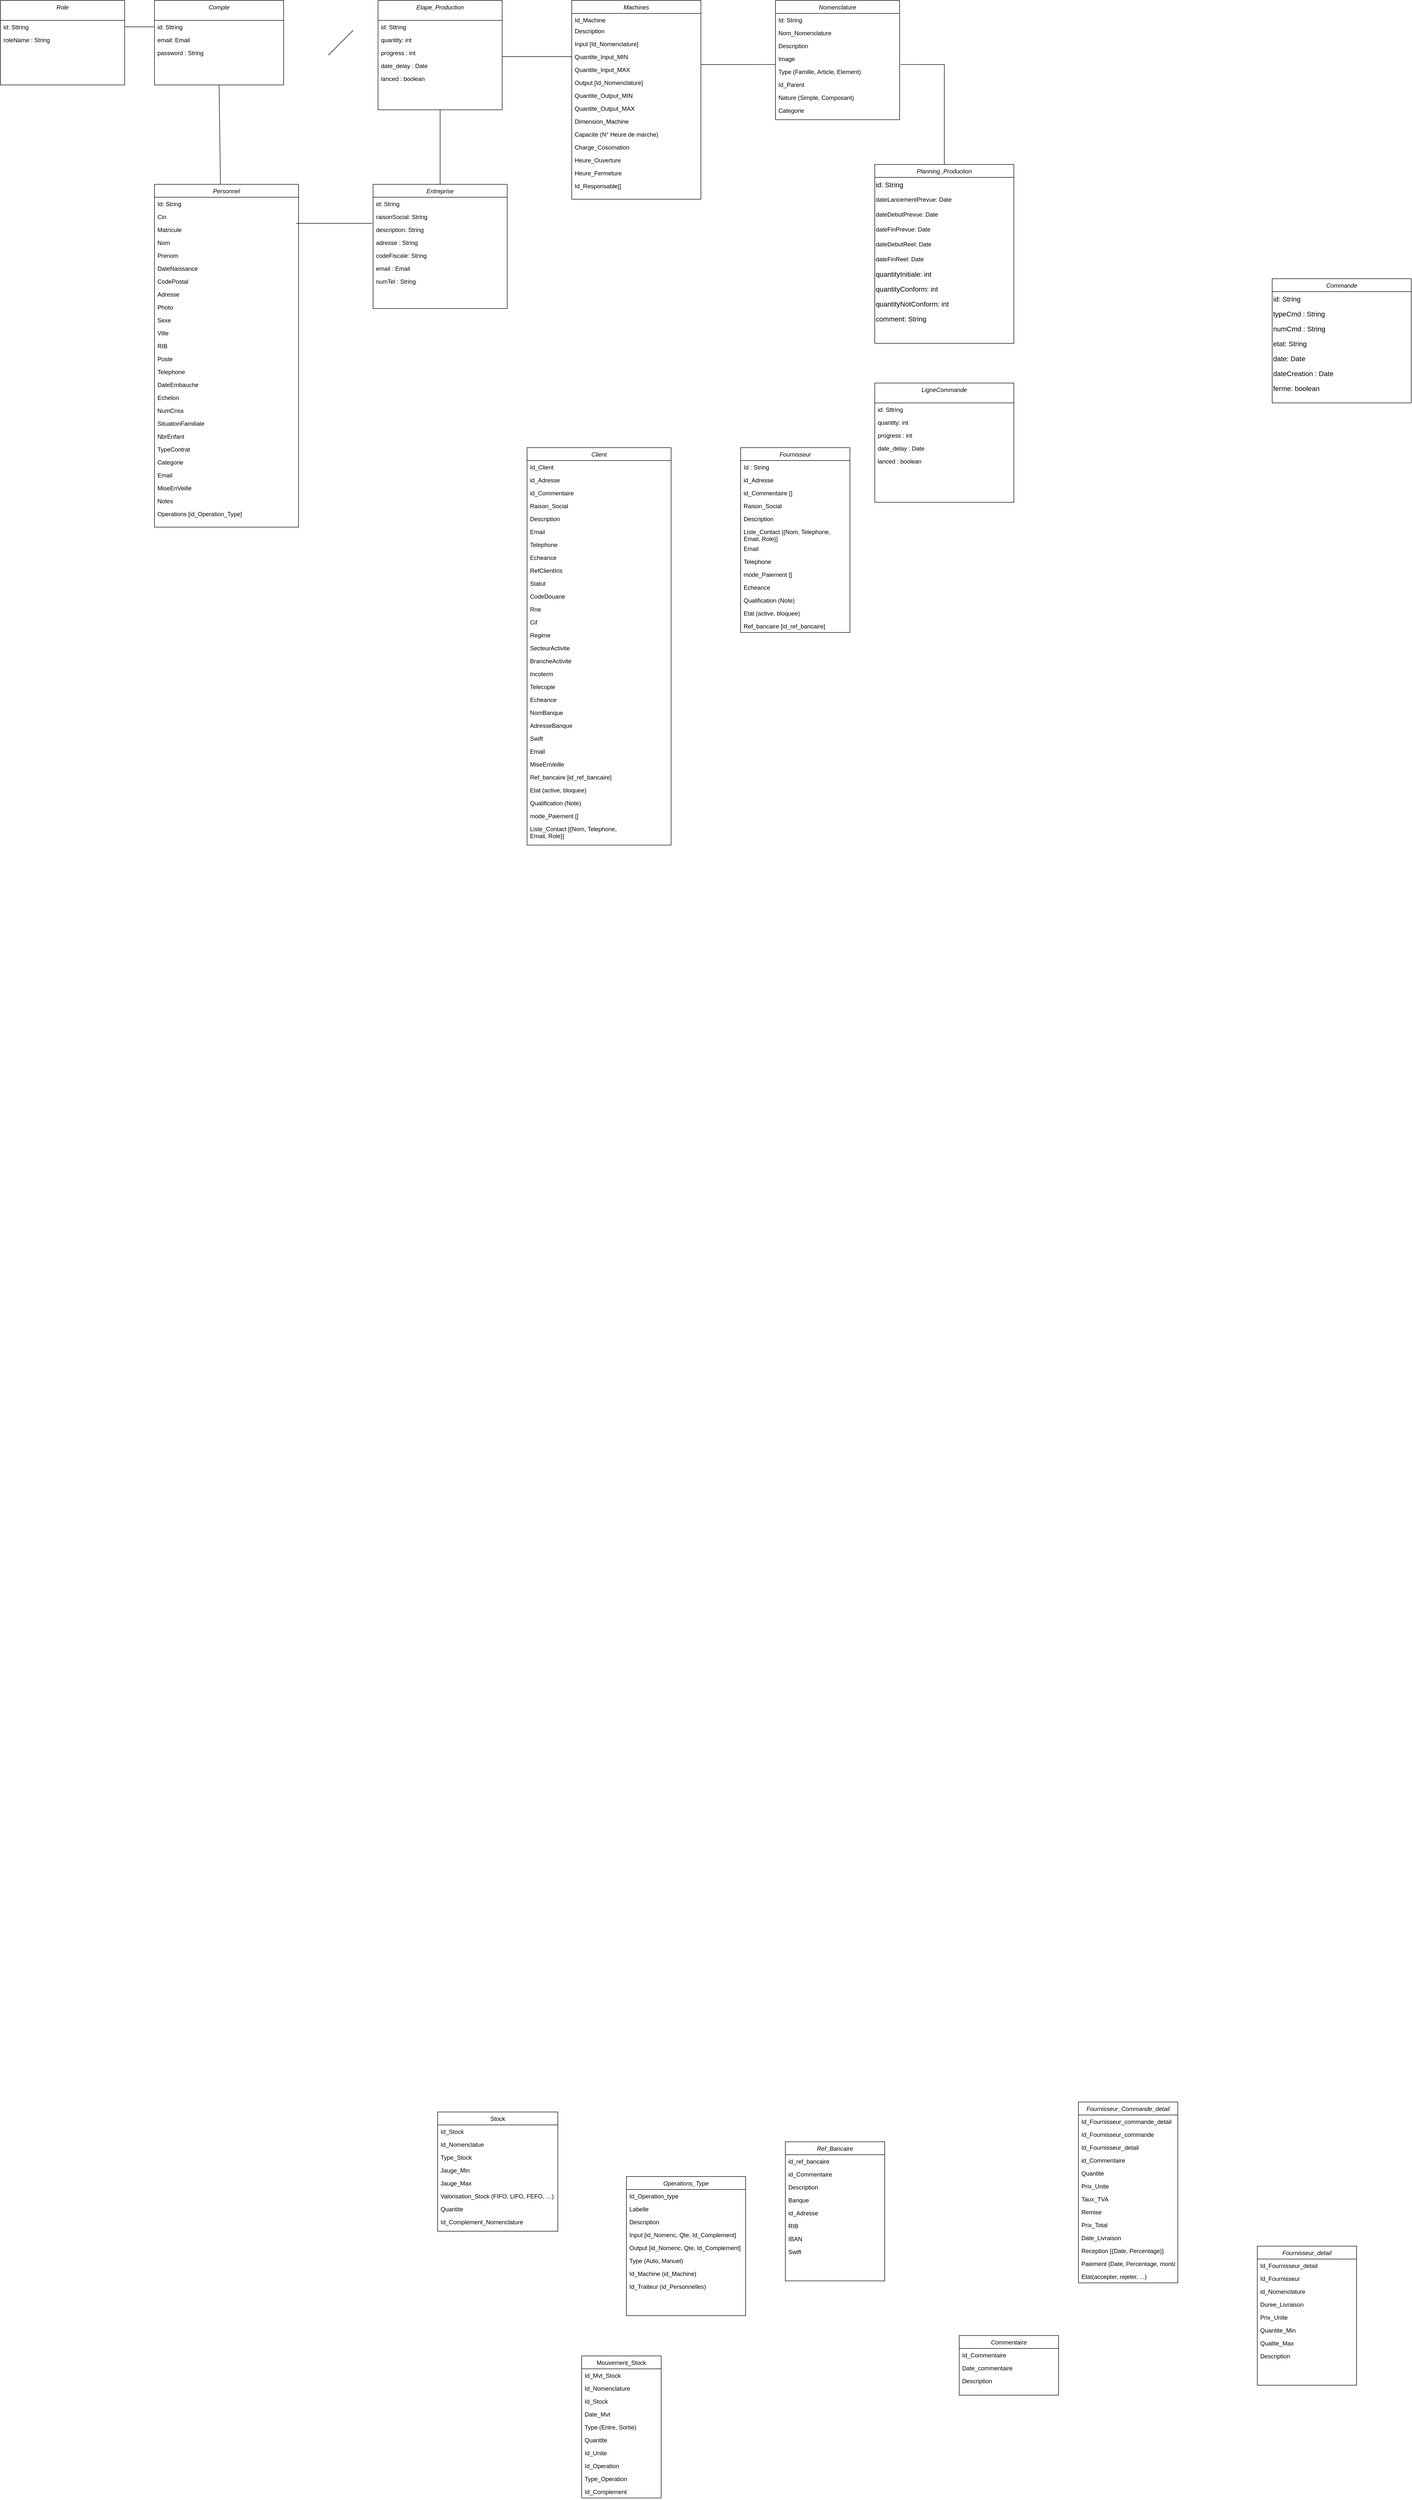 <mxfile version="21.0.10" type="gitlab">
  <diagram id="g01NLCqHEprD3KbTjqgc" name="Page-1">
    <mxGraphModel dx="4411" dy="1212" grid="1" gridSize="10" guides="1" tooltips="1" connect="1" arrows="1" fold="1" page="1" pageScale="1" pageWidth="1920" pageHeight="1200" math="0" shadow="0">
      <root>
        <mxCell id="0" />
        <mxCell id="1" parent="0" />
        <mxCell id="tU0drHEQ7bLHxVd_5YpB-1" value="Nomenclature" style="swimlane;fontStyle=2;align=center;verticalAlign=top;childLayout=stackLayout;horizontal=1;startSize=26;horizontalStack=0;resizeParent=1;resizeLast=0;collapsible=1;marginBottom=0;rounded=0;shadow=0;strokeWidth=1;" parent="1" vertex="1">
          <mxGeometry x="-280" y="110" width="250" height="240" as="geometry">
            <mxRectangle x="230" y="140" width="160" height="26" as="alternateBounds" />
          </mxGeometry>
        </mxCell>
        <mxCell id="tU0drHEQ7bLHxVd_5YpB-2" value="Id: String" style="text;align=left;verticalAlign=top;spacingLeft=4;spacingRight=4;overflow=hidden;rotatable=0;points=[[0,0.5],[1,0.5]];portConstraint=eastwest;" parent="tU0drHEQ7bLHxVd_5YpB-1" vertex="1">
          <mxGeometry y="26" width="250" height="26" as="geometry" />
        </mxCell>
        <mxCell id="tU0drHEQ7bLHxVd_5YpB-3" value="Nom_Nomenclature" style="text;align=left;verticalAlign=top;spacingLeft=4;spacingRight=4;overflow=hidden;rotatable=0;points=[[0,0.5],[1,0.5]];portConstraint=eastwest;rounded=0;shadow=0;html=0;" parent="tU0drHEQ7bLHxVd_5YpB-1" vertex="1">
          <mxGeometry y="52" width="250" height="26" as="geometry" />
        </mxCell>
        <mxCell id="tU0drHEQ7bLHxVd_5YpB-4" value="Description" style="text;align=left;verticalAlign=top;spacingLeft=4;spacingRight=4;overflow=hidden;rotatable=0;points=[[0,0.5],[1,0.5]];portConstraint=eastwest;rounded=0;shadow=0;html=0;" parent="tU0drHEQ7bLHxVd_5YpB-1" vertex="1">
          <mxGeometry y="78" width="250" height="26" as="geometry" />
        </mxCell>
        <mxCell id="tU0drHEQ7bLHxVd_5YpB-5" value="Image" style="text;align=left;verticalAlign=top;spacingLeft=4;spacingRight=4;overflow=hidden;rotatable=0;points=[[0,0.5],[1,0.5]];portConstraint=eastwest;rounded=0;shadow=0;html=0;" parent="tU0drHEQ7bLHxVd_5YpB-1" vertex="1">
          <mxGeometry y="104" width="250" height="26" as="geometry" />
        </mxCell>
        <mxCell id="tU0drHEQ7bLHxVd_5YpB-6" value="Type (Famille, Article, Element)" style="text;align=left;verticalAlign=top;spacingLeft=4;spacingRight=4;overflow=hidden;rotatable=0;points=[[0,0.5],[1,0.5]];portConstraint=eastwest;rounded=0;shadow=0;html=0;" parent="tU0drHEQ7bLHxVd_5YpB-1" vertex="1">
          <mxGeometry y="130" width="250" height="26" as="geometry" />
        </mxCell>
        <mxCell id="tU0drHEQ7bLHxVd_5YpB-7" value="Id_Parent" style="text;align=left;verticalAlign=top;spacingLeft=4;spacingRight=4;overflow=hidden;rotatable=0;points=[[0,0.5],[1,0.5]];portConstraint=eastwest;rounded=0;shadow=0;html=0;" parent="tU0drHEQ7bLHxVd_5YpB-1" vertex="1">
          <mxGeometry y="156" width="250" height="26" as="geometry" />
        </mxCell>
        <mxCell id="tU0drHEQ7bLHxVd_5YpB-8" value="Nature (Simple, Composant)" style="text;align=left;verticalAlign=top;spacingLeft=4;spacingRight=4;overflow=hidden;rotatable=0;points=[[0,0.5],[1,0.5]];portConstraint=eastwest;rounded=0;shadow=0;html=0;" parent="tU0drHEQ7bLHxVd_5YpB-1" vertex="1">
          <mxGeometry y="182" width="250" height="26" as="geometry" />
        </mxCell>
        <mxCell id="tU0drHEQ7bLHxVd_5YpB-9" value="Categorie" style="text;align=left;verticalAlign=top;spacingLeft=4;spacingRight=4;overflow=hidden;rotatable=0;points=[[0,0.5],[1,0.5]];portConstraint=eastwest;rounded=0;shadow=0;html=0;" parent="tU0drHEQ7bLHxVd_5YpB-1" vertex="1">
          <mxGeometry y="208" width="250" height="26" as="geometry" />
        </mxCell>
        <mxCell id="tU0drHEQ7bLHxVd_5YpB-10" value="Stock" style="swimlane;fontStyle=0;align=center;verticalAlign=top;childLayout=stackLayout;horizontal=1;startSize=26;horizontalStack=0;resizeParent=1;resizeLast=0;collapsible=1;marginBottom=0;rounded=0;shadow=0;strokeWidth=1;" parent="1" vertex="1">
          <mxGeometry x="-960" y="4360" width="242" height="240" as="geometry">
            <mxRectangle x="550" y="140" width="160" height="26" as="alternateBounds" />
          </mxGeometry>
        </mxCell>
        <mxCell id="tU0drHEQ7bLHxVd_5YpB-11" value="Id_Stock" style="text;align=left;verticalAlign=top;spacingLeft=4;spacingRight=4;overflow=hidden;rotatable=0;points=[[0,0.5],[1,0.5]];portConstraint=eastwest;" parent="tU0drHEQ7bLHxVd_5YpB-10" vertex="1">
          <mxGeometry y="26" width="242" height="26" as="geometry" />
        </mxCell>
        <mxCell id="tU0drHEQ7bLHxVd_5YpB-12" value="Id_Nomenclatue" style="text;align=left;verticalAlign=top;spacingLeft=4;spacingRight=4;overflow=hidden;rotatable=0;points=[[0,0.5],[1,0.5]];portConstraint=eastwest;rounded=0;shadow=0;html=0;" parent="tU0drHEQ7bLHxVd_5YpB-10" vertex="1">
          <mxGeometry y="52" width="242" height="26" as="geometry" />
        </mxCell>
        <mxCell id="tU0drHEQ7bLHxVd_5YpB-13" value="Type_Stock" style="text;align=left;verticalAlign=top;spacingLeft=4;spacingRight=4;overflow=hidden;rotatable=0;points=[[0,0.5],[1,0.5]];portConstraint=eastwest;rounded=0;shadow=0;html=0;" parent="tU0drHEQ7bLHxVd_5YpB-10" vertex="1">
          <mxGeometry y="78" width="242" height="26" as="geometry" />
        </mxCell>
        <mxCell id="tU0drHEQ7bLHxVd_5YpB-14" value="Jauge_Min" style="text;align=left;verticalAlign=top;spacingLeft=4;spacingRight=4;overflow=hidden;rotatable=0;points=[[0,0.5],[1,0.5]];portConstraint=eastwest;rounded=0;shadow=0;html=0;" parent="tU0drHEQ7bLHxVd_5YpB-10" vertex="1">
          <mxGeometry y="104" width="242" height="26" as="geometry" />
        </mxCell>
        <mxCell id="tU0drHEQ7bLHxVd_5YpB-15" value="Jauge_Max" style="text;align=left;verticalAlign=top;spacingLeft=4;spacingRight=4;overflow=hidden;rotatable=0;points=[[0,0.5],[1,0.5]];portConstraint=eastwest;" parent="tU0drHEQ7bLHxVd_5YpB-10" vertex="1">
          <mxGeometry y="130" width="242" height="26" as="geometry" />
        </mxCell>
        <mxCell id="tU0drHEQ7bLHxVd_5YpB-16" value="Valorisation_Stock (FIFO, LIFO, FEFO, …)" style="text;align=left;verticalAlign=top;spacingLeft=4;spacingRight=4;overflow=hidden;rotatable=0;points=[[0,0.5],[1,0.5]];portConstraint=eastwest;" parent="tU0drHEQ7bLHxVd_5YpB-10" vertex="1">
          <mxGeometry y="156" width="242" height="26" as="geometry" />
        </mxCell>
        <mxCell id="tU0drHEQ7bLHxVd_5YpB-17" value="Quantite" style="text;align=left;verticalAlign=top;spacingLeft=4;spacingRight=4;overflow=hidden;rotatable=0;points=[[0,0.5],[1,0.5]];portConstraint=eastwest;rounded=0;shadow=0;html=0;" parent="tU0drHEQ7bLHxVd_5YpB-10" vertex="1">
          <mxGeometry y="182" width="242" height="26" as="geometry" />
        </mxCell>
        <mxCell id="tU0drHEQ7bLHxVd_5YpB-18" value="Id_Complement_Nomenclature" style="text;align=left;verticalAlign=top;spacingLeft=4;spacingRight=4;overflow=hidden;rotatable=0;points=[[0,0.5],[1,0.5]];portConstraint=eastwest;rounded=0;shadow=0;html=0;" parent="tU0drHEQ7bLHxVd_5YpB-10" vertex="1">
          <mxGeometry y="208" width="242" height="26" as="geometry" />
        </mxCell>
        <mxCell id="tU0drHEQ7bLHxVd_5YpB-19" value="Mouvement_Stock" style="swimlane;fontStyle=0;align=center;verticalAlign=top;childLayout=stackLayout;horizontal=1;startSize=26;horizontalStack=0;resizeParent=1;resizeLast=0;collapsible=1;marginBottom=0;rounded=0;shadow=0;strokeWidth=1;" parent="1" vertex="1">
          <mxGeometry x="-670" y="4851" width="160" height="286" as="geometry">
            <mxRectangle x="550" y="140" width="160" height="26" as="alternateBounds" />
          </mxGeometry>
        </mxCell>
        <mxCell id="tU0drHEQ7bLHxVd_5YpB-20" value="Id_Mvt_Stock" style="text;align=left;verticalAlign=top;spacingLeft=4;spacingRight=4;overflow=hidden;rotatable=0;points=[[0,0.5],[1,0.5]];portConstraint=eastwest;" parent="tU0drHEQ7bLHxVd_5YpB-19" vertex="1">
          <mxGeometry y="26" width="160" height="26" as="geometry" />
        </mxCell>
        <mxCell id="tU0drHEQ7bLHxVd_5YpB-21" value="Id_Nomenclature" style="text;align=left;verticalAlign=top;spacingLeft=4;spacingRight=4;overflow=hidden;rotatable=0;points=[[0,0.5],[1,0.5]];portConstraint=eastwest;rounded=0;shadow=0;html=0;" parent="tU0drHEQ7bLHxVd_5YpB-19" vertex="1">
          <mxGeometry y="52" width="160" height="26" as="geometry" />
        </mxCell>
        <mxCell id="tU0drHEQ7bLHxVd_5YpB-22" value="Id_Stock" style="text;align=left;verticalAlign=top;spacingLeft=4;spacingRight=4;overflow=hidden;rotatable=0;points=[[0,0.5],[1,0.5]];portConstraint=eastwest;" parent="tU0drHEQ7bLHxVd_5YpB-19" vertex="1">
          <mxGeometry y="78" width="160" height="26" as="geometry" />
        </mxCell>
        <mxCell id="tU0drHEQ7bLHxVd_5YpB-23" value="Date_Mvt" style="text;align=left;verticalAlign=top;spacingLeft=4;spacingRight=4;overflow=hidden;rotatable=0;points=[[0,0.5],[1,0.5]];portConstraint=eastwest;rounded=0;shadow=0;html=0;" parent="tU0drHEQ7bLHxVd_5YpB-19" vertex="1">
          <mxGeometry y="104" width="160" height="26" as="geometry" />
        </mxCell>
        <mxCell id="tU0drHEQ7bLHxVd_5YpB-24" value="Type (Entre, Sortie)" style="text;align=left;verticalAlign=top;spacingLeft=4;spacingRight=4;overflow=hidden;rotatable=0;points=[[0,0.5],[1,0.5]];portConstraint=eastwest;rounded=0;shadow=0;html=0;" parent="tU0drHEQ7bLHxVd_5YpB-19" vertex="1">
          <mxGeometry y="130" width="160" height="26" as="geometry" />
        </mxCell>
        <mxCell id="tU0drHEQ7bLHxVd_5YpB-25" value="Quantite" style="text;align=left;verticalAlign=top;spacingLeft=4;spacingRight=4;overflow=hidden;rotatable=0;points=[[0,0.5],[1,0.5]];portConstraint=eastwest;rounded=0;shadow=0;html=0;" parent="tU0drHEQ7bLHxVd_5YpB-19" vertex="1">
          <mxGeometry y="156" width="160" height="26" as="geometry" />
        </mxCell>
        <mxCell id="tU0drHEQ7bLHxVd_5YpB-26" value="Id_Unite" style="text;align=left;verticalAlign=top;spacingLeft=4;spacingRight=4;overflow=hidden;rotatable=0;points=[[0,0.5],[1,0.5]];portConstraint=eastwest;rounded=0;shadow=0;html=0;" parent="tU0drHEQ7bLHxVd_5YpB-19" vertex="1">
          <mxGeometry y="182" width="160" height="26" as="geometry" />
        </mxCell>
        <mxCell id="tU0drHEQ7bLHxVd_5YpB-27" value="Id_Operation" style="text;align=left;verticalAlign=top;spacingLeft=4;spacingRight=4;overflow=hidden;rotatable=0;points=[[0,0.5],[1,0.5]];portConstraint=eastwest;" parent="tU0drHEQ7bLHxVd_5YpB-19" vertex="1">
          <mxGeometry y="208" width="160" height="26" as="geometry" />
        </mxCell>
        <mxCell id="tU0drHEQ7bLHxVd_5YpB-28" value="Type_Operation" style="text;align=left;verticalAlign=top;spacingLeft=4;spacingRight=4;overflow=hidden;rotatable=0;points=[[0,0.5],[1,0.5]];portConstraint=eastwest;" parent="tU0drHEQ7bLHxVd_5YpB-19" vertex="1">
          <mxGeometry y="234" width="160" height="26" as="geometry" />
        </mxCell>
        <mxCell id="tU0drHEQ7bLHxVd_5YpB-29" value="Id_Complement" style="text;align=left;verticalAlign=top;spacingLeft=4;spacingRight=4;overflow=hidden;rotatable=0;points=[[0,0.5],[1,0.5]];portConstraint=eastwest;" parent="tU0drHEQ7bLHxVd_5YpB-19" vertex="1">
          <mxGeometry y="260" width="160" height="26" as="geometry" />
        </mxCell>
        <mxCell id="tU0drHEQ7bLHxVd_5YpB-30" value="LigneCommande" style="swimlane;fontStyle=2;align=center;verticalAlign=top;childLayout=stackLayout;horizontal=1;startSize=40;horizontalStack=0;resizeParent=1;resizeLast=0;collapsible=1;marginBottom=0;rounded=0;shadow=0;strokeWidth=1;" parent="1" vertex="1">
          <mxGeometry x="-80" y="880" width="280" height="240" as="geometry">
            <mxRectangle x="230" y="140" width="160" height="26" as="alternateBounds" />
          </mxGeometry>
        </mxCell>
        <mxCell id="tU0drHEQ7bLHxVd_5YpB-31" value="id: Sttring" style="text;align=left;verticalAlign=top;spacingLeft=4;spacingRight=4;overflow=hidden;rotatable=0;points=[[0,0.5],[1,0.5]];portConstraint=eastwest;rounded=0;shadow=0;html=0;" parent="tU0drHEQ7bLHxVd_5YpB-30" vertex="1">
          <mxGeometry y="40" width="280" height="26" as="geometry" />
        </mxCell>
        <mxCell id="tU0drHEQ7bLHxVd_5YpB-32" value="quantity: int" style="text;align=left;verticalAlign=top;spacingLeft=4;spacingRight=4;overflow=hidden;rotatable=0;points=[[0,0.5],[1,0.5]];portConstraint=eastwest;" parent="tU0drHEQ7bLHxVd_5YpB-30" vertex="1">
          <mxGeometry y="66" width="280" height="26" as="geometry" />
        </mxCell>
        <mxCell id="tU0drHEQ7bLHxVd_5YpB-37" value="progress : int&#xa;" style="text;align=left;verticalAlign=top;spacingLeft=4;spacingRight=4;overflow=hidden;rotatable=0;points=[[0,0.5],[1,0.5]];portConstraint=eastwest;rounded=0;shadow=0;html=0;" parent="tU0drHEQ7bLHxVd_5YpB-30" vertex="1">
          <mxGeometry y="92" width="280" height="26" as="geometry" />
        </mxCell>
        <mxCell id="VYXG0wJ9ai_l-gs9MwNu-54" value="date_delay : Date" style="text;align=left;verticalAlign=top;spacingLeft=4;spacingRight=4;overflow=hidden;rotatable=0;points=[[0,0.5],[1,0.5]];portConstraint=eastwest;rounded=0;shadow=0;html=0;" vertex="1" parent="tU0drHEQ7bLHxVd_5YpB-30">
          <mxGeometry y="118" width="280" height="26" as="geometry" />
        </mxCell>
        <mxCell id="VYXG0wJ9ai_l-gs9MwNu-53" value="lanced : boolean" style="text;align=left;verticalAlign=top;spacingLeft=4;spacingRight=4;overflow=hidden;rotatable=0;points=[[0,0.5],[1,0.5]];portConstraint=eastwest;rounded=0;shadow=0;html=0;" vertex="1" parent="tU0drHEQ7bLHxVd_5YpB-30">
          <mxGeometry y="144" width="280" height="26" as="geometry" />
        </mxCell>
        <mxCell id="tU0drHEQ7bLHxVd_5YpB-45" value="Machines" style="swimlane;fontStyle=2;align=center;verticalAlign=top;childLayout=stackLayout;horizontal=1;startSize=26;horizontalStack=0;resizeParent=1;resizeLast=0;collapsible=1;marginBottom=0;rounded=0;shadow=0;strokeWidth=1;" parent="1" vertex="1">
          <mxGeometry x="-690" y="110" width="260" height="400" as="geometry">
            <mxRectangle x="230" y="140" width="160" height="26" as="alternateBounds" />
          </mxGeometry>
        </mxCell>
        <mxCell id="tU0drHEQ7bLHxVd_5YpB-46" value="Id_Machine" style="text;align=left;verticalAlign=top;spacingLeft=4;spacingRight=4;overflow=hidden;rotatable=0;points=[[0,0.5],[1,0.5]];portConstraint=eastwest;rounded=0;shadow=0;html=0;" parent="tU0drHEQ7bLHxVd_5YpB-45" vertex="1">
          <mxGeometry y="26" width="260" height="22" as="geometry" />
        </mxCell>
        <mxCell id="tU0drHEQ7bLHxVd_5YpB-47" value="Description" style="text;align=left;verticalAlign=top;spacingLeft=4;spacingRight=4;overflow=hidden;rotatable=0;points=[[0,0.5],[1,0.5]];portConstraint=eastwest;" parent="tU0drHEQ7bLHxVd_5YpB-45" vertex="1">
          <mxGeometry y="48" width="260" height="26" as="geometry" />
        </mxCell>
        <mxCell id="tU0drHEQ7bLHxVd_5YpB-48" value="Input [Id_Nomenclature]" style="text;align=left;verticalAlign=top;spacingLeft=4;spacingRight=4;overflow=hidden;rotatable=0;points=[[0,0.5],[1,0.5]];portConstraint=eastwest;rounded=0;shadow=0;html=0;" parent="tU0drHEQ7bLHxVd_5YpB-45" vertex="1">
          <mxGeometry y="74" width="260" height="26" as="geometry" />
        </mxCell>
        <mxCell id="tU0drHEQ7bLHxVd_5YpB-49" value="Quantite_Input_MIN" style="text;align=left;verticalAlign=top;spacingLeft=4;spacingRight=4;overflow=hidden;rotatable=0;points=[[0,0.5],[1,0.5]];portConstraint=eastwest;rounded=0;shadow=0;html=0;" parent="tU0drHEQ7bLHxVd_5YpB-45" vertex="1">
          <mxGeometry y="100" width="260" height="26" as="geometry" />
        </mxCell>
        <mxCell id="tU0drHEQ7bLHxVd_5YpB-50" value="Quantite_Input_MAX" style="text;align=left;verticalAlign=top;spacingLeft=4;spacingRight=4;overflow=hidden;rotatable=0;points=[[0,0.5],[1,0.5]];portConstraint=eastwest;rounded=0;shadow=0;html=0;" parent="tU0drHEQ7bLHxVd_5YpB-45" vertex="1">
          <mxGeometry y="126" width="260" height="26" as="geometry" />
        </mxCell>
        <mxCell id="tU0drHEQ7bLHxVd_5YpB-51" value="Output [Id_Nomenclature]" style="text;align=left;verticalAlign=top;spacingLeft=4;spacingRight=4;overflow=hidden;rotatable=0;points=[[0,0.5],[1,0.5]];portConstraint=eastwest;rounded=0;shadow=0;html=0;" parent="tU0drHEQ7bLHxVd_5YpB-45" vertex="1">
          <mxGeometry y="152" width="260" height="26" as="geometry" />
        </mxCell>
        <mxCell id="tU0drHEQ7bLHxVd_5YpB-52" value="Quantite_Output_MIN" style="text;align=left;verticalAlign=top;spacingLeft=4;spacingRight=4;overflow=hidden;rotatable=0;points=[[0,0.5],[1,0.5]];portConstraint=eastwest;rounded=0;shadow=0;html=0;" parent="tU0drHEQ7bLHxVd_5YpB-45" vertex="1">
          <mxGeometry y="178" width="260" height="26" as="geometry" />
        </mxCell>
        <mxCell id="tU0drHEQ7bLHxVd_5YpB-53" value="Quantite_Output_MAX" style="text;align=left;verticalAlign=top;spacingLeft=4;spacingRight=4;overflow=hidden;rotatable=0;points=[[0,0.5],[1,0.5]];portConstraint=eastwest;rounded=0;shadow=0;html=0;" parent="tU0drHEQ7bLHxVd_5YpB-45" vertex="1">
          <mxGeometry y="204" width="260" height="26" as="geometry" />
        </mxCell>
        <mxCell id="tU0drHEQ7bLHxVd_5YpB-54" value="Dimension_Machine" style="text;align=left;verticalAlign=top;spacingLeft=4;spacingRight=4;overflow=hidden;rotatable=0;points=[[0,0.5],[1,0.5]];portConstraint=eastwest;rounded=0;shadow=0;html=0;" parent="tU0drHEQ7bLHxVd_5YpB-45" vertex="1">
          <mxGeometry y="230" width="260" height="26" as="geometry" />
        </mxCell>
        <mxCell id="tU0drHEQ7bLHxVd_5YpB-55" value="Capacite (N° Heure de marche)" style="text;align=left;verticalAlign=top;spacingLeft=4;spacingRight=4;overflow=hidden;rotatable=0;points=[[0,0.5],[1,0.5]];portConstraint=eastwest;rounded=0;shadow=0;html=0;" parent="tU0drHEQ7bLHxVd_5YpB-45" vertex="1">
          <mxGeometry y="256" width="260" height="26" as="geometry" />
        </mxCell>
        <mxCell id="tU0drHEQ7bLHxVd_5YpB-56" value="Charge_Cosomation" style="text;align=left;verticalAlign=top;spacingLeft=4;spacingRight=4;overflow=hidden;rotatable=0;points=[[0,0.5],[1,0.5]];portConstraint=eastwest;rounded=0;shadow=0;html=0;" parent="tU0drHEQ7bLHxVd_5YpB-45" vertex="1">
          <mxGeometry y="282" width="260" height="26" as="geometry" />
        </mxCell>
        <mxCell id="tU0drHEQ7bLHxVd_5YpB-57" value="Heure_Ouverture" style="text;align=left;verticalAlign=top;spacingLeft=4;spacingRight=4;overflow=hidden;rotatable=0;points=[[0,0.5],[1,0.5]];portConstraint=eastwest;rounded=0;shadow=0;html=0;" parent="tU0drHEQ7bLHxVd_5YpB-45" vertex="1">
          <mxGeometry y="308" width="260" height="26" as="geometry" />
        </mxCell>
        <mxCell id="tU0drHEQ7bLHxVd_5YpB-58" value="Heure_Fermeture" style="text;align=left;verticalAlign=top;spacingLeft=4;spacingRight=4;overflow=hidden;rotatable=0;points=[[0,0.5],[1,0.5]];portConstraint=eastwest;rounded=0;shadow=0;html=0;" parent="tU0drHEQ7bLHxVd_5YpB-45" vertex="1">
          <mxGeometry y="334" width="260" height="26" as="geometry" />
        </mxCell>
        <mxCell id="tU0drHEQ7bLHxVd_5YpB-59" value="Id_Responsable[]" style="text;align=left;verticalAlign=top;spacingLeft=4;spacingRight=4;overflow=hidden;rotatable=0;points=[[0,0.5],[1,0.5]];portConstraint=eastwest;rounded=0;shadow=0;html=0;" parent="tU0drHEQ7bLHxVd_5YpB-45" vertex="1">
          <mxGeometry y="360" width="260" height="26" as="geometry" />
        </mxCell>
        <mxCell id="tU0drHEQ7bLHxVd_5YpB-60" value="Operations_Type" style="swimlane;fontStyle=2;align=center;verticalAlign=top;childLayout=stackLayout;horizontal=1;startSize=26;horizontalStack=0;resizeParent=1;resizeLast=0;collapsible=1;marginBottom=0;rounded=0;shadow=0;strokeWidth=1;" parent="1" vertex="1">
          <mxGeometry x="-580" y="4490" width="240" height="280" as="geometry">
            <mxRectangle x="230" y="140" width="160" height="26" as="alternateBounds" />
          </mxGeometry>
        </mxCell>
        <mxCell id="tU0drHEQ7bLHxVd_5YpB-61" value="Id_Operation_type&#xa;" style="text;align=left;verticalAlign=top;spacingLeft=4;spacingRight=4;overflow=hidden;rotatable=0;points=[[0,0.5],[1,0.5]];portConstraint=eastwest;rounded=0;shadow=0;html=0;" parent="tU0drHEQ7bLHxVd_5YpB-60" vertex="1">
          <mxGeometry y="26" width="240" height="26" as="geometry" />
        </mxCell>
        <mxCell id="tU0drHEQ7bLHxVd_5YpB-62" value="Labelle" style="text;align=left;verticalAlign=top;spacingLeft=4;spacingRight=4;overflow=hidden;rotatable=0;points=[[0,0.5],[1,0.5]];portConstraint=eastwest;" parent="tU0drHEQ7bLHxVd_5YpB-60" vertex="1">
          <mxGeometry y="52" width="240" height="26" as="geometry" />
        </mxCell>
        <mxCell id="tU0drHEQ7bLHxVd_5YpB-63" value="Description" style="text;align=left;verticalAlign=top;spacingLeft=4;spacingRight=4;overflow=hidden;rotatable=0;points=[[0,0.5],[1,0.5]];portConstraint=eastwest;" parent="tU0drHEQ7bLHxVd_5YpB-60" vertex="1">
          <mxGeometry y="78" width="240" height="26" as="geometry" />
        </mxCell>
        <mxCell id="tU0drHEQ7bLHxVd_5YpB-64" value="Input [id_Nomenc, Qte, Id_Complement]" style="text;align=left;verticalAlign=top;spacingLeft=4;spacingRight=4;overflow=hidden;rotatable=0;points=[[0,0.5],[1,0.5]];portConstraint=eastwest;rounded=0;shadow=0;html=0;" parent="tU0drHEQ7bLHxVd_5YpB-60" vertex="1">
          <mxGeometry y="104" width="240" height="26" as="geometry" />
        </mxCell>
        <mxCell id="tU0drHEQ7bLHxVd_5YpB-65" value="Output [id_Nomenc, Qte, Id_Complement]" style="text;align=left;verticalAlign=top;spacingLeft=4;spacingRight=4;overflow=hidden;rotatable=0;points=[[0,0.5],[1,0.5]];portConstraint=eastwest;rounded=0;shadow=0;html=0;" parent="tU0drHEQ7bLHxVd_5YpB-60" vertex="1">
          <mxGeometry y="130" width="240" height="26" as="geometry" />
        </mxCell>
        <mxCell id="tU0drHEQ7bLHxVd_5YpB-66" value="Type (Auto, Manuel)" style="text;align=left;verticalAlign=top;spacingLeft=4;spacingRight=4;overflow=hidden;rotatable=0;points=[[0,0.5],[1,0.5]];portConstraint=eastwest;rounded=0;shadow=0;html=0;" parent="tU0drHEQ7bLHxVd_5YpB-60" vertex="1">
          <mxGeometry y="156" width="240" height="26" as="geometry" />
        </mxCell>
        <mxCell id="tU0drHEQ7bLHxVd_5YpB-67" value="Id_Machine (id_Machine)" style="text;align=left;verticalAlign=top;spacingLeft=4;spacingRight=4;overflow=hidden;rotatable=0;points=[[0,0.5],[1,0.5]];portConstraint=eastwest;rounded=0;shadow=0;html=0;" parent="tU0drHEQ7bLHxVd_5YpB-60" vertex="1">
          <mxGeometry y="182" width="240" height="26" as="geometry" />
        </mxCell>
        <mxCell id="tU0drHEQ7bLHxVd_5YpB-68" value="Id_Traiteur (id_Personnelles)" style="text;align=left;verticalAlign=top;spacingLeft=4;spacingRight=4;overflow=hidden;rotatable=0;points=[[0,0.5],[1,0.5]];portConstraint=eastwest;rounded=0;shadow=0;html=0;" parent="tU0drHEQ7bLHxVd_5YpB-60" vertex="1">
          <mxGeometry y="208" width="240" height="26" as="geometry" />
        </mxCell>
        <mxCell id="tU0drHEQ7bLHxVd_5YpB-69" value="Personnel" style="swimlane;fontStyle=2;align=center;verticalAlign=top;childLayout=stackLayout;horizontal=1;startSize=26;horizontalStack=0;resizeParent=1;resizeLast=0;collapsible=1;marginBottom=0;rounded=0;shadow=0;strokeWidth=1;" parent="1" vertex="1">
          <mxGeometry x="-1530" y="480" width="290" height="690" as="geometry">
            <mxRectangle x="230" y="140" width="160" height="26" as="alternateBounds" />
          </mxGeometry>
        </mxCell>
        <mxCell id="tU0drHEQ7bLHxVd_5YpB-70" value="Id: String" style="text;align=left;verticalAlign=top;spacingLeft=4;spacingRight=4;overflow=hidden;rotatable=0;points=[[0,0.5],[1,0.5]];portConstraint=eastwest;rounded=0;shadow=0;html=0;" parent="tU0drHEQ7bLHxVd_5YpB-69" vertex="1">
          <mxGeometry y="26" width="290" height="26" as="geometry" />
        </mxCell>
        <mxCell id="4P2L0A6gWyMyLVkAdZyy-2" value="Cin" style="text;align=left;verticalAlign=top;spacingLeft=4;spacingRight=4;overflow=hidden;rotatable=0;points=[[0,0.5],[1,0.5]];portConstraint=eastwest;rounded=0;shadow=0;html=0;" parent="tU0drHEQ7bLHxVd_5YpB-69" vertex="1">
          <mxGeometry y="52" width="290" height="26" as="geometry" />
        </mxCell>
        <mxCell id="4P2L0A6gWyMyLVkAdZyy-1" value="Matricule" style="text;align=left;verticalAlign=top;spacingLeft=4;spacingRight=4;overflow=hidden;rotatable=0;points=[[0,0.5],[1,0.5]];portConstraint=eastwest;rounded=0;shadow=0;html=0;" parent="tU0drHEQ7bLHxVd_5YpB-69" vertex="1">
          <mxGeometry y="78" width="290" height="26" as="geometry" />
        </mxCell>
        <mxCell id="tU0drHEQ7bLHxVd_5YpB-71" value="Nom" style="text;align=left;verticalAlign=top;spacingLeft=4;spacingRight=4;overflow=hidden;rotatable=0;points=[[0,0.5],[1,0.5]];portConstraint=eastwest;" parent="tU0drHEQ7bLHxVd_5YpB-69" vertex="1">
          <mxGeometry y="104" width="290" height="26" as="geometry" />
        </mxCell>
        <mxCell id="tU0drHEQ7bLHxVd_5YpB-72" value="Prenom" style="text;align=left;verticalAlign=top;spacingLeft=4;spacingRight=4;overflow=hidden;rotatable=0;points=[[0,0.5],[1,0.5]];portConstraint=eastwest;rounded=0;shadow=0;html=0;" parent="tU0drHEQ7bLHxVd_5YpB-69" vertex="1">
          <mxGeometry y="130" width="290" height="26" as="geometry" />
        </mxCell>
        <mxCell id="4P2L0A6gWyMyLVkAdZyy-12" value="DateNaissance" style="text;align=left;verticalAlign=top;spacingLeft=4;spacingRight=4;overflow=hidden;rotatable=0;points=[[0,0.5],[1,0.5]];portConstraint=eastwest;rounded=0;shadow=0;html=0;" parent="tU0drHEQ7bLHxVd_5YpB-69" vertex="1">
          <mxGeometry y="156" width="290" height="26" as="geometry" />
        </mxCell>
        <mxCell id="4P2L0A6gWyMyLVkAdZyy-3" value="CodePostal" style="text;align=left;verticalAlign=top;spacingLeft=4;spacingRight=4;overflow=hidden;rotatable=0;points=[[0,0.5],[1,0.5]];portConstraint=eastwest;rounded=0;shadow=0;html=0;" parent="tU0drHEQ7bLHxVd_5YpB-69" vertex="1">
          <mxGeometry y="182" width="290" height="26" as="geometry" />
        </mxCell>
        <mxCell id="4P2L0A6gWyMyLVkAdZyy-4" value="Adresse" style="text;align=left;verticalAlign=top;spacingLeft=4;spacingRight=4;overflow=hidden;rotatable=0;points=[[0,0.5],[1,0.5]];portConstraint=eastwest;rounded=0;shadow=0;html=0;" parent="tU0drHEQ7bLHxVd_5YpB-69" vertex="1">
          <mxGeometry y="208" width="290" height="26" as="geometry" />
        </mxCell>
        <mxCell id="4P2L0A6gWyMyLVkAdZyy-5" value="Photo" style="text;align=left;verticalAlign=top;spacingLeft=4;spacingRight=4;overflow=hidden;rotatable=0;points=[[0,0.5],[1,0.5]];portConstraint=eastwest;rounded=0;shadow=0;html=0;" parent="tU0drHEQ7bLHxVd_5YpB-69" vertex="1">
          <mxGeometry y="234" width="290" height="26" as="geometry" />
        </mxCell>
        <mxCell id="4P2L0A6gWyMyLVkAdZyy-6" value="Sexe" style="text;align=left;verticalAlign=top;spacingLeft=4;spacingRight=4;overflow=hidden;rotatable=0;points=[[0,0.5],[1,0.5]];portConstraint=eastwest;rounded=0;shadow=0;html=0;" parent="tU0drHEQ7bLHxVd_5YpB-69" vertex="1">
          <mxGeometry y="260" width="290" height="26" as="geometry" />
        </mxCell>
        <mxCell id="4P2L0A6gWyMyLVkAdZyy-7" value="Ville" style="text;align=left;verticalAlign=top;spacingLeft=4;spacingRight=4;overflow=hidden;rotatable=0;points=[[0,0.5],[1,0.5]];portConstraint=eastwest;rounded=0;shadow=0;html=0;" parent="tU0drHEQ7bLHxVd_5YpB-69" vertex="1">
          <mxGeometry y="286" width="290" height="26" as="geometry" />
        </mxCell>
        <mxCell id="4P2L0A6gWyMyLVkAdZyy-8" value="RIB" style="text;align=left;verticalAlign=top;spacingLeft=4;spacingRight=4;overflow=hidden;rotatable=0;points=[[0,0.5],[1,0.5]];portConstraint=eastwest;rounded=0;shadow=0;html=0;" parent="tU0drHEQ7bLHxVd_5YpB-69" vertex="1">
          <mxGeometry y="312" width="290" height="26" as="geometry" />
        </mxCell>
        <mxCell id="4P2L0A6gWyMyLVkAdZyy-9" value="Poste" style="text;align=left;verticalAlign=top;spacingLeft=4;spacingRight=4;overflow=hidden;rotatable=0;points=[[0,0.5],[1,0.5]];portConstraint=eastwest;rounded=0;shadow=0;html=0;" parent="tU0drHEQ7bLHxVd_5YpB-69" vertex="1">
          <mxGeometry y="338" width="290" height="26" as="geometry" />
        </mxCell>
        <mxCell id="4P2L0A6gWyMyLVkAdZyy-10" value="Telephone" style="text;align=left;verticalAlign=top;spacingLeft=4;spacingRight=4;overflow=hidden;rotatable=0;points=[[0,0.5],[1,0.5]];portConstraint=eastwest;rounded=0;shadow=0;html=0;" parent="tU0drHEQ7bLHxVd_5YpB-69" vertex="1">
          <mxGeometry y="364" width="290" height="26" as="geometry" />
        </mxCell>
        <mxCell id="4P2L0A6gWyMyLVkAdZyy-11" value="DateEmbauche" style="text;align=left;verticalAlign=top;spacingLeft=4;spacingRight=4;overflow=hidden;rotatable=0;points=[[0,0.5],[1,0.5]];portConstraint=eastwest;rounded=0;shadow=0;html=0;" parent="tU0drHEQ7bLHxVd_5YpB-69" vertex="1">
          <mxGeometry y="390" width="290" height="26" as="geometry" />
        </mxCell>
        <mxCell id="4P2L0A6gWyMyLVkAdZyy-13" value="Echelon" style="text;align=left;verticalAlign=top;spacingLeft=4;spacingRight=4;overflow=hidden;rotatable=0;points=[[0,0.5],[1,0.5]];portConstraint=eastwest;rounded=0;shadow=0;html=0;" parent="tU0drHEQ7bLHxVd_5YpB-69" vertex="1">
          <mxGeometry y="416" width="290" height="26" as="geometry" />
        </mxCell>
        <mxCell id="4P2L0A6gWyMyLVkAdZyy-14" value="NumCnss" style="text;align=left;verticalAlign=top;spacingLeft=4;spacingRight=4;overflow=hidden;rotatable=0;points=[[0,0.5],[1,0.5]];portConstraint=eastwest;rounded=0;shadow=0;html=0;" parent="tU0drHEQ7bLHxVd_5YpB-69" vertex="1">
          <mxGeometry y="442" width="290" height="26" as="geometry" />
        </mxCell>
        <mxCell id="4P2L0A6gWyMyLVkAdZyy-15" value="SituationFamiliale" style="text;align=left;verticalAlign=top;spacingLeft=4;spacingRight=4;overflow=hidden;rotatable=0;points=[[0,0.5],[1,0.5]];portConstraint=eastwest;rounded=0;shadow=0;html=0;" parent="tU0drHEQ7bLHxVd_5YpB-69" vertex="1">
          <mxGeometry y="468" width="290" height="26" as="geometry" />
        </mxCell>
        <mxCell id="4P2L0A6gWyMyLVkAdZyy-16" value="NbrEnfant" style="text;align=left;verticalAlign=top;spacingLeft=4;spacingRight=4;overflow=hidden;rotatable=0;points=[[0,0.5],[1,0.5]];portConstraint=eastwest;rounded=0;shadow=0;html=0;" parent="tU0drHEQ7bLHxVd_5YpB-69" vertex="1">
          <mxGeometry y="494" width="290" height="26" as="geometry" />
        </mxCell>
        <mxCell id="4P2L0A6gWyMyLVkAdZyy-17" value="TypeContrat" style="text;align=left;verticalAlign=top;spacingLeft=4;spacingRight=4;overflow=hidden;rotatable=0;points=[[0,0.5],[1,0.5]];portConstraint=eastwest;rounded=0;shadow=0;html=0;" parent="tU0drHEQ7bLHxVd_5YpB-69" vertex="1">
          <mxGeometry y="520" width="290" height="26" as="geometry" />
        </mxCell>
        <mxCell id="4P2L0A6gWyMyLVkAdZyy-18" value="Categorie" style="text;align=left;verticalAlign=top;spacingLeft=4;spacingRight=4;overflow=hidden;rotatable=0;points=[[0,0.5],[1,0.5]];portConstraint=eastwest;rounded=0;shadow=0;html=0;" parent="tU0drHEQ7bLHxVd_5YpB-69" vertex="1">
          <mxGeometry y="546" width="290" height="26" as="geometry" />
        </mxCell>
        <mxCell id="4P2L0A6gWyMyLVkAdZyy-19" value="Email" style="text;align=left;verticalAlign=top;spacingLeft=4;spacingRight=4;overflow=hidden;rotatable=0;points=[[0,0.5],[1,0.5]];portConstraint=eastwest;rounded=0;shadow=0;html=0;" parent="tU0drHEQ7bLHxVd_5YpB-69" vertex="1">
          <mxGeometry y="572" width="290" height="26" as="geometry" />
        </mxCell>
        <mxCell id="4P2L0A6gWyMyLVkAdZyy-20" value="MiseEnVeille" style="text;align=left;verticalAlign=top;spacingLeft=4;spacingRight=4;overflow=hidden;rotatable=0;points=[[0,0.5],[1,0.5]];portConstraint=eastwest;rounded=0;shadow=0;html=0;" parent="tU0drHEQ7bLHxVd_5YpB-69" vertex="1">
          <mxGeometry y="598" width="290" height="26" as="geometry" />
        </mxCell>
        <mxCell id="tU0drHEQ7bLHxVd_5YpB-74" value="Notes" style="text;align=left;verticalAlign=top;spacingLeft=4;spacingRight=4;overflow=hidden;rotatable=0;points=[[0,0.5],[1,0.5]];portConstraint=eastwest;rounded=0;shadow=0;html=0;" parent="tU0drHEQ7bLHxVd_5YpB-69" vertex="1">
          <mxGeometry y="624" width="290" height="26" as="geometry" />
        </mxCell>
        <mxCell id="tU0drHEQ7bLHxVd_5YpB-73" value="Operations [id_Operation_Type]" style="text;align=left;verticalAlign=top;spacingLeft=4;spacingRight=4;overflow=hidden;rotatable=0;points=[[0,0.5],[1,0.5]];portConstraint=eastwest;rounded=0;shadow=0;html=0;" parent="tU0drHEQ7bLHxVd_5YpB-69" vertex="1">
          <mxGeometry y="650" width="290" height="26" as="geometry" />
        </mxCell>
        <mxCell id="tU0drHEQ7bLHxVd_5YpB-75" value="Fournisseur" style="swimlane;fontStyle=2;align=center;verticalAlign=top;childLayout=stackLayout;horizontal=1;startSize=26;horizontalStack=0;resizeParent=1;resizeLast=0;collapsible=1;marginBottom=0;rounded=0;shadow=0;strokeWidth=1;" parent="1" vertex="1">
          <mxGeometry x="-350" y="1010" width="220" height="372" as="geometry">
            <mxRectangle x="230" y="140" width="160" height="26" as="alternateBounds" />
          </mxGeometry>
        </mxCell>
        <mxCell id="tU0drHEQ7bLHxVd_5YpB-76" value="Id : String" style="text;align=left;verticalAlign=top;spacingLeft=4;spacingRight=4;overflow=hidden;rotatable=0;points=[[0,0.5],[1,0.5]];portConstraint=eastwest;rounded=0;shadow=0;html=0;" parent="tU0drHEQ7bLHxVd_5YpB-75" vertex="1">
          <mxGeometry y="26" width="220" height="26" as="geometry" />
        </mxCell>
        <mxCell id="tU0drHEQ7bLHxVd_5YpB-77" value="id_Adresse" style="text;align=left;verticalAlign=top;spacingLeft=4;spacingRight=4;overflow=hidden;rotatable=0;points=[[0,0.5],[1,0.5]];portConstraint=eastwest;rounded=0;shadow=0;html=0;" parent="tU0drHEQ7bLHxVd_5YpB-75" vertex="1">
          <mxGeometry y="52" width="220" height="26" as="geometry" />
        </mxCell>
        <mxCell id="tU0drHEQ7bLHxVd_5YpB-78" value="id_Commentaire []" style="text;align=left;verticalAlign=top;spacingLeft=4;spacingRight=4;overflow=hidden;rotatable=0;points=[[0,0.5],[1,0.5]];portConstraint=eastwest;rounded=0;shadow=0;html=0;" parent="tU0drHEQ7bLHxVd_5YpB-75" vertex="1">
          <mxGeometry y="78" width="220" height="26" as="geometry" />
        </mxCell>
        <mxCell id="tU0drHEQ7bLHxVd_5YpB-79" value="Raison_Social" style="text;align=left;verticalAlign=top;spacingLeft=4;spacingRight=4;overflow=hidden;rotatable=0;points=[[0,0.5],[1,0.5]];portConstraint=eastwest;" parent="tU0drHEQ7bLHxVd_5YpB-75" vertex="1">
          <mxGeometry y="104" width="220" height="26" as="geometry" />
        </mxCell>
        <mxCell id="tU0drHEQ7bLHxVd_5YpB-80" value="Description" style="text;align=left;verticalAlign=top;spacingLeft=4;spacingRight=4;overflow=hidden;rotatable=0;points=[[0,0.5],[1,0.5]];portConstraint=eastwest;" parent="tU0drHEQ7bLHxVd_5YpB-75" vertex="1">
          <mxGeometry y="130" width="220" height="26" as="geometry" />
        </mxCell>
        <mxCell id="tU0drHEQ7bLHxVd_5YpB-81" value="Liste_Contact [{Nom, Telephone, &#xa;Email, Role}]" style="text;align=left;verticalAlign=top;spacingLeft=4;spacingRight=4;overflow=hidden;rotatable=0;points=[[0,0.5],[1,0.5]];portConstraint=eastwest;rounded=0;shadow=0;html=0;" parent="tU0drHEQ7bLHxVd_5YpB-75" vertex="1">
          <mxGeometry y="156" width="220" height="34" as="geometry" />
        </mxCell>
        <mxCell id="tU0drHEQ7bLHxVd_5YpB-82" value="Email" style="text;align=left;verticalAlign=top;spacingLeft=4;spacingRight=4;overflow=hidden;rotatable=0;points=[[0,0.5],[1,0.5]];portConstraint=eastwest;rounded=0;shadow=0;html=0;" parent="tU0drHEQ7bLHxVd_5YpB-75" vertex="1">
          <mxGeometry y="190" width="220" height="26" as="geometry" />
        </mxCell>
        <mxCell id="tU0drHEQ7bLHxVd_5YpB-83" value="Telephone" style="text;align=left;verticalAlign=top;spacingLeft=4;spacingRight=4;overflow=hidden;rotatable=0;points=[[0,0.5],[1,0.5]];portConstraint=eastwest;rounded=0;shadow=0;html=0;" parent="tU0drHEQ7bLHxVd_5YpB-75" vertex="1">
          <mxGeometry y="216" width="220" height="26" as="geometry" />
        </mxCell>
        <mxCell id="tU0drHEQ7bLHxVd_5YpB-84" value="mode_Paiement []" style="text;align=left;verticalAlign=top;spacingLeft=4;spacingRight=4;overflow=hidden;rotatable=0;points=[[0,0.5],[1,0.5]];portConstraint=eastwest;rounded=0;shadow=0;html=0;" parent="tU0drHEQ7bLHxVd_5YpB-75" vertex="1">
          <mxGeometry y="242" width="220" height="26" as="geometry" />
        </mxCell>
        <mxCell id="tU0drHEQ7bLHxVd_5YpB-85" value="Echeance" style="text;align=left;verticalAlign=top;spacingLeft=4;spacingRight=4;overflow=hidden;rotatable=0;points=[[0,0.5],[1,0.5]];portConstraint=eastwest;rounded=0;shadow=0;html=0;" parent="tU0drHEQ7bLHxVd_5YpB-75" vertex="1">
          <mxGeometry y="268" width="220" height="26" as="geometry" />
        </mxCell>
        <mxCell id="tU0drHEQ7bLHxVd_5YpB-86" value="Qualification (Note)" style="text;align=left;verticalAlign=top;spacingLeft=4;spacingRight=4;overflow=hidden;rotatable=0;points=[[0,0.5],[1,0.5]];portConstraint=eastwest;rounded=0;shadow=0;html=0;" parent="tU0drHEQ7bLHxVd_5YpB-75" vertex="1">
          <mxGeometry y="294" width="220" height="26" as="geometry" />
        </mxCell>
        <mxCell id="tU0drHEQ7bLHxVd_5YpB-87" value="Etat (active, bloquee)" style="text;align=left;verticalAlign=top;spacingLeft=4;spacingRight=4;overflow=hidden;rotatable=0;points=[[0,0.5],[1,0.5]];portConstraint=eastwest;rounded=0;shadow=0;html=0;" parent="tU0drHEQ7bLHxVd_5YpB-75" vertex="1">
          <mxGeometry y="320" width="220" height="26" as="geometry" />
        </mxCell>
        <mxCell id="tU0drHEQ7bLHxVd_5YpB-88" value="Ref_bancaire [id_ref_bancaire]" style="text;align=left;verticalAlign=top;spacingLeft=4;spacingRight=4;overflow=hidden;rotatable=0;points=[[0,0.5],[1,0.5]];portConstraint=eastwest;rounded=0;shadow=0;html=0;" parent="tU0drHEQ7bLHxVd_5YpB-75" vertex="1">
          <mxGeometry y="346" width="220" height="26" as="geometry" />
        </mxCell>
        <mxCell id="tU0drHEQ7bLHxVd_5YpB-89" value="Commentaire" style="swimlane;fontStyle=2;align=center;verticalAlign=top;childLayout=stackLayout;horizontal=1;startSize=26;horizontalStack=0;resizeParent=1;resizeLast=0;collapsible=1;marginBottom=0;rounded=0;shadow=0;strokeWidth=1;" parent="1" vertex="1">
          <mxGeometry x="90" y="4810" width="200" height="120" as="geometry">
            <mxRectangle x="230" y="140" width="160" height="26" as="alternateBounds" />
          </mxGeometry>
        </mxCell>
        <mxCell id="tU0drHEQ7bLHxVd_5YpB-90" value="Id_Commentaire" style="text;align=left;verticalAlign=top;spacingLeft=4;spacingRight=4;overflow=hidden;rotatable=0;points=[[0,0.5],[1,0.5]];portConstraint=eastwest;rounded=0;shadow=0;html=0;" parent="tU0drHEQ7bLHxVd_5YpB-89" vertex="1">
          <mxGeometry y="26" width="200" height="26" as="geometry" />
        </mxCell>
        <mxCell id="tU0drHEQ7bLHxVd_5YpB-91" value="Date_commentaire" style="text;align=left;verticalAlign=top;spacingLeft=4;spacingRight=4;overflow=hidden;rotatable=0;points=[[0,0.5],[1,0.5]];portConstraint=eastwest;rounded=0;shadow=0;html=0;" parent="tU0drHEQ7bLHxVd_5YpB-89" vertex="1">
          <mxGeometry y="52" width="200" height="26" as="geometry" />
        </mxCell>
        <mxCell id="tU0drHEQ7bLHxVd_5YpB-92" value="Description" style="text;align=left;verticalAlign=top;spacingLeft=4;spacingRight=4;overflow=hidden;rotatable=0;points=[[0,0.5],[1,0.5]];portConstraint=eastwest;" parent="tU0drHEQ7bLHxVd_5YpB-89" vertex="1">
          <mxGeometry y="78" width="200" height="26" as="geometry" />
        </mxCell>
        <mxCell id="tU0drHEQ7bLHxVd_5YpB-93" value="Fournisseur_detail" style="swimlane;fontStyle=2;align=center;verticalAlign=top;childLayout=stackLayout;horizontal=1;startSize=26;horizontalStack=0;resizeParent=1;resizeLast=0;collapsible=1;marginBottom=0;rounded=0;shadow=0;strokeWidth=1;" parent="1" vertex="1">
          <mxGeometry x="690" y="4630" width="200" height="280" as="geometry">
            <mxRectangle x="230" y="140" width="160" height="26" as="alternateBounds" />
          </mxGeometry>
        </mxCell>
        <mxCell id="tU0drHEQ7bLHxVd_5YpB-94" value="Id_Fournisseur_detail" style="text;align=left;verticalAlign=top;spacingLeft=4;spacingRight=4;overflow=hidden;rotatable=0;points=[[0,0.5],[1,0.5]];portConstraint=eastwest;rounded=0;shadow=0;html=0;" parent="tU0drHEQ7bLHxVd_5YpB-93" vertex="1">
          <mxGeometry y="26" width="200" height="26" as="geometry" />
        </mxCell>
        <mxCell id="tU0drHEQ7bLHxVd_5YpB-95" value="Id_Fournisseur" style="text;align=left;verticalAlign=top;spacingLeft=4;spacingRight=4;overflow=hidden;rotatable=0;points=[[0,0.5],[1,0.5]];portConstraint=eastwest;rounded=0;shadow=0;html=0;" parent="tU0drHEQ7bLHxVd_5YpB-93" vertex="1">
          <mxGeometry y="52" width="200" height="26" as="geometry" />
        </mxCell>
        <mxCell id="tU0drHEQ7bLHxVd_5YpB-96" value="id_Nomenclature" style="text;align=left;verticalAlign=top;spacingLeft=4;spacingRight=4;overflow=hidden;rotatable=0;points=[[0,0.5],[1,0.5]];portConstraint=eastwest;rounded=0;shadow=0;html=0;" parent="tU0drHEQ7bLHxVd_5YpB-93" vertex="1">
          <mxGeometry y="78" width="200" height="26" as="geometry" />
        </mxCell>
        <mxCell id="tU0drHEQ7bLHxVd_5YpB-97" value="Duree_Livraison" style="text;align=left;verticalAlign=top;spacingLeft=4;spacingRight=4;overflow=hidden;rotatable=0;points=[[0,0.5],[1,0.5]];portConstraint=eastwest;" parent="tU0drHEQ7bLHxVd_5YpB-93" vertex="1">
          <mxGeometry y="104" width="200" height="26" as="geometry" />
        </mxCell>
        <mxCell id="tU0drHEQ7bLHxVd_5YpB-98" value="Prix_Unite" style="text;align=left;verticalAlign=top;spacingLeft=4;spacingRight=4;overflow=hidden;rotatable=0;points=[[0,0.5],[1,0.5]];portConstraint=eastwest;rounded=0;shadow=0;html=0;" parent="tU0drHEQ7bLHxVd_5YpB-93" vertex="1">
          <mxGeometry y="130" width="200" height="26" as="geometry" />
        </mxCell>
        <mxCell id="tU0drHEQ7bLHxVd_5YpB-99" value="Quantite_Min" style="text;align=left;verticalAlign=top;spacingLeft=4;spacingRight=4;overflow=hidden;rotatable=0;points=[[0,0.5],[1,0.5]];portConstraint=eastwest;rounded=0;shadow=0;html=0;" parent="tU0drHEQ7bLHxVd_5YpB-93" vertex="1">
          <mxGeometry y="156" width="200" height="26" as="geometry" />
        </mxCell>
        <mxCell id="tU0drHEQ7bLHxVd_5YpB-100" value="Qualite_Max" style="text;align=left;verticalAlign=top;spacingLeft=4;spacingRight=4;overflow=hidden;rotatable=0;points=[[0,0.5],[1,0.5]];portConstraint=eastwest;rounded=0;shadow=0;html=0;" parent="tU0drHEQ7bLHxVd_5YpB-93" vertex="1">
          <mxGeometry y="182" width="200" height="26" as="geometry" />
        </mxCell>
        <mxCell id="tU0drHEQ7bLHxVd_5YpB-101" value="Description" style="text;align=left;verticalAlign=top;spacingLeft=4;spacingRight=4;overflow=hidden;rotatable=0;points=[[0,0.5],[1,0.5]];portConstraint=eastwest;rounded=0;shadow=0;html=0;" parent="tU0drHEQ7bLHxVd_5YpB-93" vertex="1">
          <mxGeometry y="208" width="200" height="26" as="geometry" />
        </mxCell>
        <mxCell id="tU0drHEQ7bLHxVd_5YpB-114" value="Fournisseur_Commande_detail" style="swimlane;fontStyle=2;align=center;verticalAlign=top;childLayout=stackLayout;horizontal=1;startSize=26;horizontalStack=0;resizeParent=1;resizeLast=0;collapsible=1;marginBottom=0;rounded=0;shadow=0;strokeWidth=1;" parent="1" vertex="1">
          <mxGeometry x="330" y="4340" width="200" height="364" as="geometry">
            <mxRectangle x="230" y="140" width="160" height="26" as="alternateBounds" />
          </mxGeometry>
        </mxCell>
        <mxCell id="tU0drHEQ7bLHxVd_5YpB-115" value="Id_Fournisseur_commande_detail" style="text;align=left;verticalAlign=top;spacingLeft=4;spacingRight=4;overflow=hidden;rotatable=0;points=[[0,0.5],[1,0.5]];portConstraint=eastwest;rounded=0;shadow=0;html=0;" parent="tU0drHEQ7bLHxVd_5YpB-114" vertex="1">
          <mxGeometry y="26" width="200" height="26" as="geometry" />
        </mxCell>
        <mxCell id="tU0drHEQ7bLHxVd_5YpB-116" value="Id_Fournisseur_commande" style="text;align=left;verticalAlign=top;spacingLeft=4;spacingRight=4;overflow=hidden;rotatable=0;points=[[0,0.5],[1,0.5]];portConstraint=eastwest;rounded=0;shadow=0;html=0;" parent="tU0drHEQ7bLHxVd_5YpB-114" vertex="1">
          <mxGeometry y="52" width="200" height="26" as="geometry" />
        </mxCell>
        <mxCell id="tU0drHEQ7bLHxVd_5YpB-117" value="Id_Fournisseur_detail" style="text;align=left;verticalAlign=top;spacingLeft=4;spacingRight=4;overflow=hidden;rotatable=0;points=[[0,0.5],[1,0.5]];portConstraint=eastwest;rounded=0;shadow=0;html=0;" parent="tU0drHEQ7bLHxVd_5YpB-114" vertex="1">
          <mxGeometry y="78" width="200" height="26" as="geometry" />
        </mxCell>
        <mxCell id="tU0drHEQ7bLHxVd_5YpB-118" value="id_Commentaire" style="text;align=left;verticalAlign=top;spacingLeft=4;spacingRight=4;overflow=hidden;rotatable=0;points=[[0,0.5],[1,0.5]];portConstraint=eastwest;rounded=0;shadow=0;html=0;" parent="tU0drHEQ7bLHxVd_5YpB-114" vertex="1">
          <mxGeometry y="104" width="200" height="26" as="geometry" />
        </mxCell>
        <mxCell id="tU0drHEQ7bLHxVd_5YpB-119" value="Quantite" style="text;align=left;verticalAlign=top;spacingLeft=4;spacingRight=4;overflow=hidden;rotatable=0;points=[[0,0.5],[1,0.5]];portConstraint=eastwest;rounded=0;shadow=0;html=0;" parent="tU0drHEQ7bLHxVd_5YpB-114" vertex="1">
          <mxGeometry y="130" width="200" height="26" as="geometry" />
        </mxCell>
        <mxCell id="tU0drHEQ7bLHxVd_5YpB-120" value="Prix_Unite" style="text;align=left;verticalAlign=top;spacingLeft=4;spacingRight=4;overflow=hidden;rotatable=0;points=[[0,0.5],[1,0.5]];portConstraint=eastwest;rounded=0;shadow=0;html=0;" parent="tU0drHEQ7bLHxVd_5YpB-114" vertex="1">
          <mxGeometry y="156" width="200" height="26" as="geometry" />
        </mxCell>
        <mxCell id="tU0drHEQ7bLHxVd_5YpB-121" value="Taux_TVA" style="text;align=left;verticalAlign=top;spacingLeft=4;spacingRight=4;overflow=hidden;rotatable=0;points=[[0,0.5],[1,0.5]];portConstraint=eastwest;rounded=0;shadow=0;html=0;" parent="tU0drHEQ7bLHxVd_5YpB-114" vertex="1">
          <mxGeometry y="182" width="200" height="26" as="geometry" />
        </mxCell>
        <mxCell id="tU0drHEQ7bLHxVd_5YpB-122" value="Remise" style="text;align=left;verticalAlign=top;spacingLeft=4;spacingRight=4;overflow=hidden;rotatable=0;points=[[0,0.5],[1,0.5]];portConstraint=eastwest;rounded=0;shadow=0;html=0;" parent="tU0drHEQ7bLHxVd_5YpB-114" vertex="1">
          <mxGeometry y="208" width="200" height="26" as="geometry" />
        </mxCell>
        <mxCell id="tU0drHEQ7bLHxVd_5YpB-123" value="Prix_Total" style="text;align=left;verticalAlign=top;spacingLeft=4;spacingRight=4;overflow=hidden;rotatable=0;points=[[0,0.5],[1,0.5]];portConstraint=eastwest;rounded=0;shadow=0;html=0;" parent="tU0drHEQ7bLHxVd_5YpB-114" vertex="1">
          <mxGeometry y="234" width="200" height="26" as="geometry" />
        </mxCell>
        <mxCell id="tU0drHEQ7bLHxVd_5YpB-124" value="Date_Livraison" style="text;align=left;verticalAlign=top;spacingLeft=4;spacingRight=4;overflow=hidden;rotatable=0;points=[[0,0.5],[1,0.5]];portConstraint=eastwest;rounded=0;shadow=0;html=0;" parent="tU0drHEQ7bLHxVd_5YpB-114" vertex="1">
          <mxGeometry y="260" width="200" height="26" as="geometry" />
        </mxCell>
        <mxCell id="tU0drHEQ7bLHxVd_5YpB-125" value="Reception [{Date, Percentage}]" style="text;align=left;verticalAlign=top;spacingLeft=4;spacingRight=4;overflow=hidden;rotatable=0;points=[[0,0.5],[1,0.5]];portConstraint=eastwest;rounded=0;shadow=0;html=0;" parent="tU0drHEQ7bLHxVd_5YpB-114" vertex="1">
          <mxGeometry y="286" width="200" height="26" as="geometry" />
        </mxCell>
        <mxCell id="tU0drHEQ7bLHxVd_5YpB-126" value="Paiement {Date, Percentage, montant, devise}" style="text;align=left;verticalAlign=top;spacingLeft=4;spacingRight=4;overflow=hidden;rotatable=0;points=[[0,0.5],[1,0.5]];portConstraint=eastwest;rounded=0;shadow=0;html=0;" parent="tU0drHEQ7bLHxVd_5YpB-114" vertex="1">
          <mxGeometry y="312" width="200" height="26" as="geometry" />
        </mxCell>
        <mxCell id="tU0drHEQ7bLHxVd_5YpB-127" value="Etat(accepter, rejeter, ...)" style="text;align=left;verticalAlign=top;spacingLeft=4;spacingRight=4;overflow=hidden;rotatable=0;points=[[0,0.5],[1,0.5]];portConstraint=eastwest;rounded=0;shadow=0;html=0;" parent="tU0drHEQ7bLHxVd_5YpB-114" vertex="1">
          <mxGeometry y="338" width="200" height="26" as="geometry" />
        </mxCell>
        <mxCell id="tU0drHEQ7bLHxVd_5YpB-128" value="Client" style="swimlane;fontStyle=2;align=center;verticalAlign=top;childLayout=stackLayout;horizontal=1;startSize=26;horizontalStack=0;resizeParent=1;resizeLast=0;collapsible=1;marginBottom=0;rounded=0;shadow=0;strokeWidth=1;" parent="1" vertex="1">
          <mxGeometry x="-780" y="1010" width="290" height="800" as="geometry">
            <mxRectangle x="230" y="140" width="160" height="26" as="alternateBounds" />
          </mxGeometry>
        </mxCell>
        <mxCell id="tU0drHEQ7bLHxVd_5YpB-129" value="Id_Client" style="text;align=left;verticalAlign=top;spacingLeft=4;spacingRight=4;overflow=hidden;rotatable=0;points=[[0,0.5],[1,0.5]];portConstraint=eastwest;rounded=0;shadow=0;html=0;" parent="tU0drHEQ7bLHxVd_5YpB-128" vertex="1">
          <mxGeometry y="26" width="290" height="26" as="geometry" />
        </mxCell>
        <mxCell id="tU0drHEQ7bLHxVd_5YpB-130" value="id_Adresse" style="text;align=left;verticalAlign=top;spacingLeft=4;spacingRight=4;overflow=hidden;rotatable=0;points=[[0,0.5],[1,0.5]];portConstraint=eastwest;rounded=0;shadow=0;html=0;" parent="tU0drHEQ7bLHxVd_5YpB-128" vertex="1">
          <mxGeometry y="52" width="290" height="26" as="geometry" />
        </mxCell>
        <mxCell id="tU0drHEQ7bLHxVd_5YpB-131" value="id_Commentaire" style="text;align=left;verticalAlign=top;spacingLeft=4;spacingRight=4;overflow=hidden;rotatable=0;points=[[0,0.5],[1,0.5]];portConstraint=eastwest;rounded=0;shadow=0;html=0;" parent="tU0drHEQ7bLHxVd_5YpB-128" vertex="1">
          <mxGeometry y="78" width="290" height="26" as="geometry" />
        </mxCell>
        <mxCell id="tU0drHEQ7bLHxVd_5YpB-132" value="Raison_Social" style="text;align=left;verticalAlign=top;spacingLeft=4;spacingRight=4;overflow=hidden;rotatable=0;points=[[0,0.5],[1,0.5]];portConstraint=eastwest;" parent="tU0drHEQ7bLHxVd_5YpB-128" vertex="1">
          <mxGeometry y="104" width="290" height="26" as="geometry" />
        </mxCell>
        <mxCell id="tU0drHEQ7bLHxVd_5YpB-133" value="Description" style="text;align=left;verticalAlign=top;spacingLeft=4;spacingRight=4;overflow=hidden;rotatable=0;points=[[0,0.5],[1,0.5]];portConstraint=eastwest;" parent="tU0drHEQ7bLHxVd_5YpB-128" vertex="1">
          <mxGeometry y="130" width="290" height="26" as="geometry" />
        </mxCell>
        <mxCell id="tU0drHEQ7bLHxVd_5YpB-135" value="Email" style="text;align=left;verticalAlign=top;spacingLeft=4;spacingRight=4;overflow=hidden;rotatable=0;points=[[0,0.5],[1,0.5]];portConstraint=eastwest;rounded=0;shadow=0;html=0;" parent="tU0drHEQ7bLHxVd_5YpB-128" vertex="1">
          <mxGeometry y="156" width="290" height="26" as="geometry" />
        </mxCell>
        <mxCell id="tU0drHEQ7bLHxVd_5YpB-136" value="Telephone" style="text;align=left;verticalAlign=top;spacingLeft=4;spacingRight=4;overflow=hidden;rotatable=0;points=[[0,0.5],[1,0.5]];portConstraint=eastwest;rounded=0;shadow=0;html=0;" parent="tU0drHEQ7bLHxVd_5YpB-128" vertex="1">
          <mxGeometry y="182" width="290" height="26" as="geometry" />
        </mxCell>
        <mxCell id="tU0drHEQ7bLHxVd_5YpB-138" value="Echeance" style="text;align=left;verticalAlign=top;spacingLeft=4;spacingRight=4;overflow=hidden;rotatable=0;points=[[0,0.5],[1,0.5]];portConstraint=eastwest;rounded=0;shadow=0;html=0;" parent="tU0drHEQ7bLHxVd_5YpB-128" vertex="1">
          <mxGeometry y="208" width="290" height="26" as="geometry" />
        </mxCell>
        <mxCell id="4P2L0A6gWyMyLVkAdZyy-22" value="RefClientIris" style="text;align=left;verticalAlign=top;spacingLeft=4;spacingRight=4;overflow=hidden;rotatable=0;points=[[0,0.5],[1,0.5]];portConstraint=eastwest;rounded=0;shadow=0;html=0;" parent="tU0drHEQ7bLHxVd_5YpB-128" vertex="1">
          <mxGeometry y="234" width="290" height="26" as="geometry" />
        </mxCell>
        <mxCell id="4P2L0A6gWyMyLVkAdZyy-23" value="Statut" style="text;align=left;verticalAlign=top;spacingLeft=4;spacingRight=4;overflow=hidden;rotatable=0;points=[[0,0.5],[1,0.5]];portConstraint=eastwest;rounded=0;shadow=0;html=0;" parent="tU0drHEQ7bLHxVd_5YpB-128" vertex="1">
          <mxGeometry y="260" width="290" height="26" as="geometry" />
        </mxCell>
        <mxCell id="4P2L0A6gWyMyLVkAdZyy-24" value="CodeDouane" style="text;align=left;verticalAlign=top;spacingLeft=4;spacingRight=4;overflow=hidden;rotatable=0;points=[[0,0.5],[1,0.5]];portConstraint=eastwest;rounded=0;shadow=0;html=0;" parent="tU0drHEQ7bLHxVd_5YpB-128" vertex="1">
          <mxGeometry y="286" width="290" height="26" as="geometry" />
        </mxCell>
        <mxCell id="4P2L0A6gWyMyLVkAdZyy-25" value="Rne" style="text;align=left;verticalAlign=top;spacingLeft=4;spacingRight=4;overflow=hidden;rotatable=0;points=[[0,0.5],[1,0.5]];portConstraint=eastwest;rounded=0;shadow=0;html=0;" parent="tU0drHEQ7bLHxVd_5YpB-128" vertex="1">
          <mxGeometry y="312" width="290" height="26" as="geometry" />
        </mxCell>
        <mxCell id="4P2L0A6gWyMyLVkAdZyy-26" value="Cif" style="text;align=left;verticalAlign=top;spacingLeft=4;spacingRight=4;overflow=hidden;rotatable=0;points=[[0,0.5],[1,0.5]];portConstraint=eastwest;rounded=0;shadow=0;html=0;" parent="tU0drHEQ7bLHxVd_5YpB-128" vertex="1">
          <mxGeometry y="338" width="290" height="26" as="geometry" />
        </mxCell>
        <mxCell id="4P2L0A6gWyMyLVkAdZyy-27" value="Regime" style="text;align=left;verticalAlign=top;spacingLeft=4;spacingRight=4;overflow=hidden;rotatable=0;points=[[0,0.5],[1,0.5]];portConstraint=eastwest;rounded=0;shadow=0;html=0;" parent="tU0drHEQ7bLHxVd_5YpB-128" vertex="1">
          <mxGeometry y="364" width="290" height="26" as="geometry" />
        </mxCell>
        <mxCell id="4P2L0A6gWyMyLVkAdZyy-28" value="SecteurActivite" style="text;align=left;verticalAlign=top;spacingLeft=4;spacingRight=4;overflow=hidden;rotatable=0;points=[[0,0.5],[1,0.5]];portConstraint=eastwest;rounded=0;shadow=0;html=0;" parent="tU0drHEQ7bLHxVd_5YpB-128" vertex="1">
          <mxGeometry y="390" width="290" height="26" as="geometry" />
        </mxCell>
        <mxCell id="4P2L0A6gWyMyLVkAdZyy-38" value="BrancheActivite" style="text;align=left;verticalAlign=top;spacingLeft=4;spacingRight=4;overflow=hidden;rotatable=0;points=[[0,0.5],[1,0.5]];portConstraint=eastwest;rounded=0;shadow=0;html=0;" parent="tU0drHEQ7bLHxVd_5YpB-128" vertex="1">
          <mxGeometry y="416" width="290" height="26" as="geometry" />
        </mxCell>
        <mxCell id="4P2L0A6gWyMyLVkAdZyy-39" value="Incoterm" style="text;align=left;verticalAlign=top;spacingLeft=4;spacingRight=4;overflow=hidden;rotatable=0;points=[[0,0.5],[1,0.5]];portConstraint=eastwest;rounded=0;shadow=0;html=0;" parent="tU0drHEQ7bLHxVd_5YpB-128" vertex="1">
          <mxGeometry y="442" width="290" height="26" as="geometry" />
        </mxCell>
        <mxCell id="4P2L0A6gWyMyLVkAdZyy-40" value="Telecopie" style="text;align=left;verticalAlign=top;spacingLeft=4;spacingRight=4;overflow=hidden;rotatable=0;points=[[0,0.5],[1,0.5]];portConstraint=eastwest;rounded=0;shadow=0;html=0;" parent="tU0drHEQ7bLHxVd_5YpB-128" vertex="1">
          <mxGeometry y="468" width="290" height="26" as="geometry" />
        </mxCell>
        <mxCell id="4P2L0A6gWyMyLVkAdZyy-41" value="Echeance" style="text;align=left;verticalAlign=top;spacingLeft=4;spacingRight=4;overflow=hidden;rotatable=0;points=[[0,0.5],[1,0.5]];portConstraint=eastwest;rounded=0;shadow=0;html=0;" parent="tU0drHEQ7bLHxVd_5YpB-128" vertex="1">
          <mxGeometry y="494" width="290" height="26" as="geometry" />
        </mxCell>
        <mxCell id="4P2L0A6gWyMyLVkAdZyy-43" value="NomBanque" style="text;align=left;verticalAlign=top;spacingLeft=4;spacingRight=4;overflow=hidden;rotatable=0;points=[[0,0.5],[1,0.5]];portConstraint=eastwest;rounded=0;shadow=0;html=0;" parent="tU0drHEQ7bLHxVd_5YpB-128" vertex="1">
          <mxGeometry y="520" width="290" height="26" as="geometry" />
        </mxCell>
        <mxCell id="4P2L0A6gWyMyLVkAdZyy-44" value="AdresseBanque" style="text;align=left;verticalAlign=top;spacingLeft=4;spacingRight=4;overflow=hidden;rotatable=0;points=[[0,0.5],[1,0.5]];portConstraint=eastwest;rounded=0;shadow=0;html=0;" parent="tU0drHEQ7bLHxVd_5YpB-128" vertex="1">
          <mxGeometry y="546" width="290" height="26" as="geometry" />
        </mxCell>
        <mxCell id="4P2L0A6gWyMyLVkAdZyy-45" value="Swift" style="text;align=left;verticalAlign=top;spacingLeft=4;spacingRight=4;overflow=hidden;rotatable=0;points=[[0,0.5],[1,0.5]];portConstraint=eastwest;rounded=0;shadow=0;html=0;" parent="tU0drHEQ7bLHxVd_5YpB-128" vertex="1">
          <mxGeometry y="572" width="290" height="26" as="geometry" />
        </mxCell>
        <mxCell id="4P2L0A6gWyMyLVkAdZyy-46" value="Email" style="text;align=left;verticalAlign=top;spacingLeft=4;spacingRight=4;overflow=hidden;rotatable=0;points=[[0,0.5],[1,0.5]];portConstraint=eastwest;rounded=0;shadow=0;html=0;" parent="tU0drHEQ7bLHxVd_5YpB-128" vertex="1">
          <mxGeometry y="598" width="290" height="26" as="geometry" />
        </mxCell>
        <mxCell id="4P2L0A6gWyMyLVkAdZyy-47" value="MiseEnVeille" style="text;align=left;verticalAlign=top;spacingLeft=4;spacingRight=4;overflow=hidden;rotatable=0;points=[[0,0.5],[1,0.5]];portConstraint=eastwest;rounded=0;shadow=0;html=0;" parent="tU0drHEQ7bLHxVd_5YpB-128" vertex="1">
          <mxGeometry y="624" width="290" height="26" as="geometry" />
        </mxCell>
        <mxCell id="tU0drHEQ7bLHxVd_5YpB-141" value="Ref_bancaire [id_ref_bancaire]" style="text;align=left;verticalAlign=top;spacingLeft=4;spacingRight=4;overflow=hidden;rotatable=0;points=[[0,0.5],[1,0.5]];portConstraint=eastwest;rounded=0;shadow=0;html=0;" parent="tU0drHEQ7bLHxVd_5YpB-128" vertex="1">
          <mxGeometry y="650" width="290" height="26" as="geometry" />
        </mxCell>
        <mxCell id="tU0drHEQ7bLHxVd_5YpB-140" value="Etat (active, bloquee)" style="text;align=left;verticalAlign=top;spacingLeft=4;spacingRight=4;overflow=hidden;rotatable=0;points=[[0,0.5],[1,0.5]];portConstraint=eastwest;rounded=0;shadow=0;html=0;" parent="tU0drHEQ7bLHxVd_5YpB-128" vertex="1">
          <mxGeometry y="676" width="290" height="26" as="geometry" />
        </mxCell>
        <mxCell id="tU0drHEQ7bLHxVd_5YpB-139" value="Qualification (Note)" style="text;align=left;verticalAlign=top;spacingLeft=4;spacingRight=4;overflow=hidden;rotatable=0;points=[[0,0.5],[1,0.5]];portConstraint=eastwest;rounded=0;shadow=0;html=0;" parent="tU0drHEQ7bLHxVd_5YpB-128" vertex="1">
          <mxGeometry y="702" width="290" height="26" as="geometry" />
        </mxCell>
        <mxCell id="tU0drHEQ7bLHxVd_5YpB-137" value="mode_Paiement []" style="text;align=left;verticalAlign=top;spacingLeft=4;spacingRight=4;overflow=hidden;rotatable=0;points=[[0,0.5],[1,0.5]];portConstraint=eastwest;rounded=0;shadow=0;html=0;" parent="tU0drHEQ7bLHxVd_5YpB-128" vertex="1">
          <mxGeometry y="728" width="290" height="26" as="geometry" />
        </mxCell>
        <mxCell id="tU0drHEQ7bLHxVd_5YpB-134" value="Liste_Contact [{Nom, Telephone, &#xa;Email, Role}]" style="text;align=left;verticalAlign=top;spacingLeft=4;spacingRight=4;overflow=hidden;rotatable=0;points=[[0,0.5],[1,0.5]];portConstraint=eastwest;rounded=0;shadow=0;html=0;" parent="tU0drHEQ7bLHxVd_5YpB-128" vertex="1">
          <mxGeometry y="754" width="290" height="34" as="geometry" />
        </mxCell>
        <mxCell id="tU0drHEQ7bLHxVd_5YpB-142" value="Ref_Bancaire" style="swimlane;fontStyle=2;align=center;verticalAlign=top;childLayout=stackLayout;horizontal=1;startSize=26;horizontalStack=0;resizeParent=1;resizeLast=0;collapsible=1;marginBottom=0;rounded=0;shadow=0;strokeWidth=1;" parent="1" vertex="1">
          <mxGeometry x="-260" y="4420" width="200" height="280" as="geometry">
            <mxRectangle x="230" y="140" width="160" height="26" as="alternateBounds" />
          </mxGeometry>
        </mxCell>
        <mxCell id="tU0drHEQ7bLHxVd_5YpB-143" value="id_ref_bancaire" style="text;align=left;verticalAlign=top;spacingLeft=4;spacingRight=4;overflow=hidden;rotatable=0;points=[[0,0.5],[1,0.5]];portConstraint=eastwest;rounded=0;shadow=0;html=0;" parent="tU0drHEQ7bLHxVd_5YpB-142" vertex="1">
          <mxGeometry y="26" width="200" height="26" as="geometry" />
        </mxCell>
        <mxCell id="tU0drHEQ7bLHxVd_5YpB-144" value="id_Commentaire" style="text;align=left;verticalAlign=top;spacingLeft=4;spacingRight=4;overflow=hidden;rotatable=0;points=[[0,0.5],[1,0.5]];portConstraint=eastwest;rounded=0;shadow=0;html=0;" parent="tU0drHEQ7bLHxVd_5YpB-142" vertex="1">
          <mxGeometry y="52" width="200" height="26" as="geometry" />
        </mxCell>
        <mxCell id="tU0drHEQ7bLHxVd_5YpB-145" value="Description" style="text;align=left;verticalAlign=top;spacingLeft=4;spacingRight=4;overflow=hidden;rotatable=0;points=[[0,0.5],[1,0.5]];portConstraint=eastwest;rounded=0;shadow=0;html=0;" parent="tU0drHEQ7bLHxVd_5YpB-142" vertex="1">
          <mxGeometry y="78" width="200" height="26" as="geometry" />
        </mxCell>
        <mxCell id="tU0drHEQ7bLHxVd_5YpB-146" value="Banque" style="text;align=left;verticalAlign=top;spacingLeft=4;spacingRight=4;overflow=hidden;rotatable=0;points=[[0,0.5],[1,0.5]];portConstraint=eastwest;rounded=0;shadow=0;html=0;" parent="tU0drHEQ7bLHxVd_5YpB-142" vertex="1">
          <mxGeometry y="104" width="200" height="26" as="geometry" />
        </mxCell>
        <mxCell id="tU0drHEQ7bLHxVd_5YpB-147" value="id_Adresse" style="text;align=left;verticalAlign=top;spacingLeft=4;spacingRight=4;overflow=hidden;rotatable=0;points=[[0,0.5],[1,0.5]];portConstraint=eastwest;rounded=0;shadow=0;html=0;" parent="tU0drHEQ7bLHxVd_5YpB-142" vertex="1">
          <mxGeometry y="130" width="200" height="26" as="geometry" />
        </mxCell>
        <mxCell id="tU0drHEQ7bLHxVd_5YpB-148" value="RIB" style="text;align=left;verticalAlign=top;spacingLeft=4;spacingRight=4;overflow=hidden;rotatable=0;points=[[0,0.5],[1,0.5]];portConstraint=eastwest;" parent="tU0drHEQ7bLHxVd_5YpB-142" vertex="1">
          <mxGeometry y="156" width="200" height="26" as="geometry" />
        </mxCell>
        <mxCell id="tU0drHEQ7bLHxVd_5YpB-149" value="IBAN" style="text;align=left;verticalAlign=top;spacingLeft=4;spacingRight=4;overflow=hidden;rotatable=0;points=[[0,0.5],[1,0.5]];portConstraint=eastwest;rounded=0;shadow=0;html=0;" parent="tU0drHEQ7bLHxVd_5YpB-142" vertex="1">
          <mxGeometry y="182" width="200" height="26" as="geometry" />
        </mxCell>
        <mxCell id="tU0drHEQ7bLHxVd_5YpB-150" value="Swift" style="text;align=left;verticalAlign=top;spacingLeft=4;spacingRight=4;overflow=hidden;rotatable=0;points=[[0,0.5],[1,0.5]];portConstraint=eastwest;rounded=0;shadow=0;html=0;" parent="tU0drHEQ7bLHxVd_5YpB-142" vertex="1">
          <mxGeometry y="208" width="200" height="26" as="geometry" />
        </mxCell>
        <mxCell id="4P2L0A6gWyMyLVkAdZyy-29" value="Entreprise" style="swimlane;fontStyle=2;align=center;verticalAlign=top;childLayout=stackLayout;horizontal=1;startSize=26;horizontalStack=0;resizeParent=1;resizeLast=0;collapsible=1;marginBottom=0;rounded=0;shadow=0;strokeWidth=1;" parent="1" vertex="1">
          <mxGeometry x="-1090" y="480" width="270" height="250" as="geometry">
            <mxRectangle x="230" y="140" width="160" height="26" as="alternateBounds" />
          </mxGeometry>
        </mxCell>
        <mxCell id="4P2L0A6gWyMyLVkAdZyy-30" value="id: String" style="text;align=left;verticalAlign=top;spacingLeft=4;spacingRight=4;overflow=hidden;rotatable=0;points=[[0,0.5],[1,0.5]];portConstraint=eastwest;rounded=0;shadow=0;html=0;" parent="4P2L0A6gWyMyLVkAdZyy-29" vertex="1">
          <mxGeometry y="26" width="270" height="26" as="geometry" />
        </mxCell>
        <mxCell id="4P2L0A6gWyMyLVkAdZyy-32" value="raisonSocial: String" style="text;align=left;verticalAlign=top;spacingLeft=4;spacingRight=4;overflow=hidden;rotatable=0;points=[[0,0.5],[1,0.5]];portConstraint=eastwest;rounded=0;shadow=0;html=0;" parent="4P2L0A6gWyMyLVkAdZyy-29" vertex="1">
          <mxGeometry y="52" width="270" height="26" as="geometry" />
        </mxCell>
        <mxCell id="4P2L0A6gWyMyLVkAdZyy-33" value="description: String" style="text;align=left;verticalAlign=top;spacingLeft=4;spacingRight=4;overflow=hidden;rotatable=0;points=[[0,0.5],[1,0.5]];portConstraint=eastwest;rounded=0;shadow=0;html=0;" parent="4P2L0A6gWyMyLVkAdZyy-29" vertex="1">
          <mxGeometry y="78" width="270" height="26" as="geometry" />
        </mxCell>
        <mxCell id="4P2L0A6gWyMyLVkAdZyy-34" value="adresse : String" style="text;align=left;verticalAlign=top;spacingLeft=4;spacingRight=4;overflow=hidden;rotatable=0;points=[[0,0.5],[1,0.5]];portConstraint=eastwest;rounded=0;shadow=0;html=0;" parent="4P2L0A6gWyMyLVkAdZyy-29" vertex="1">
          <mxGeometry y="104" width="270" height="26" as="geometry" />
        </mxCell>
        <mxCell id="4P2L0A6gWyMyLVkAdZyy-35" value="codeFiscale: String" style="text;align=left;verticalAlign=top;spacingLeft=4;spacingRight=4;overflow=hidden;rotatable=0;points=[[0,0.5],[1,0.5]];portConstraint=eastwest;" parent="4P2L0A6gWyMyLVkAdZyy-29" vertex="1">
          <mxGeometry y="130" width="270" height="26" as="geometry" />
        </mxCell>
        <mxCell id="4P2L0A6gWyMyLVkAdZyy-36" value="email : Email" style="text;align=left;verticalAlign=top;spacingLeft=4;spacingRight=4;overflow=hidden;rotatable=0;points=[[0,0.5],[1,0.5]];portConstraint=eastwest;rounded=0;shadow=0;html=0;" parent="4P2L0A6gWyMyLVkAdZyy-29" vertex="1">
          <mxGeometry y="156" width="270" height="26" as="geometry" />
        </mxCell>
        <mxCell id="VYXG0wJ9ai_l-gs9MwNu-93" value="numTel : String" style="text;align=left;verticalAlign=top;spacingLeft=4;spacingRight=4;overflow=hidden;rotatable=0;points=[[0,0.5],[1,0.5]];portConstraint=eastwest;rounded=0;shadow=0;html=0;" vertex="1" parent="4P2L0A6gWyMyLVkAdZyy-29">
          <mxGeometry y="182" width="270" height="26" as="geometry" />
        </mxCell>
        <mxCell id="VYXG0wJ9ai_l-gs9MwNu-26" value="Commande" style="swimlane;fontStyle=2;align=center;verticalAlign=top;childLayout=stackLayout;horizontal=1;startSize=26;horizontalStack=0;resizeParent=1;resizeLast=0;collapsible=1;marginBottom=0;rounded=0;shadow=0;strokeWidth=1;" vertex="1" parent="1">
          <mxGeometry x="720" y="670" width="280" height="250" as="geometry">
            <mxRectangle x="230" y="140" width="160" height="26" as="alternateBounds" />
          </mxGeometry>
        </mxCell>
        <mxCell id="VYXG0wJ9ai_l-gs9MwNu-38" value="&lt;font style=&quot;font-size: 14px;&quot;&gt;id: String&lt;/font&gt;" style="text;html=1;align=left;verticalAlign=middle;resizable=0;points=[];autosize=1;strokeColor=none;fillColor=none;" vertex="1" parent="VYXG0wJ9ai_l-gs9MwNu-26">
          <mxGeometry y="26" width="280" height="30" as="geometry" />
        </mxCell>
        <mxCell id="VYXG0wJ9ai_l-gs9MwNu-44" value="&lt;font style=&quot;font-size: 14px;&quot;&gt;typeCmd : String&lt;/font&gt;" style="text;html=1;align=left;verticalAlign=middle;resizable=0;points=[];autosize=1;strokeColor=none;fillColor=none;" vertex="1" parent="VYXG0wJ9ai_l-gs9MwNu-26">
          <mxGeometry y="56" width="280" height="30" as="geometry" />
        </mxCell>
        <mxCell id="VYXG0wJ9ai_l-gs9MwNu-43" value="&lt;font style=&quot;font-size: 14px;&quot;&gt;numCmd : String&lt;/font&gt;" style="text;html=1;align=left;verticalAlign=middle;resizable=0;points=[];autosize=1;strokeColor=none;fillColor=none;" vertex="1" parent="VYXG0wJ9ai_l-gs9MwNu-26">
          <mxGeometry y="86" width="280" height="30" as="geometry" />
        </mxCell>
        <mxCell id="VYXG0wJ9ai_l-gs9MwNu-41" value="&lt;font style=&quot;font-size: 14px;&quot;&gt;etat: String&lt;/font&gt;" style="text;html=1;align=left;verticalAlign=middle;resizable=0;points=[];autosize=1;strokeColor=none;fillColor=none;" vertex="1" parent="VYXG0wJ9ai_l-gs9MwNu-26">
          <mxGeometry y="116" width="280" height="30" as="geometry" />
        </mxCell>
        <mxCell id="VYXG0wJ9ai_l-gs9MwNu-40" value="&lt;font style=&quot;font-size: 14px;&quot;&gt;date: Date&lt;/font&gt;" style="text;html=1;align=left;verticalAlign=middle;resizable=0;points=[];autosize=1;strokeColor=none;fillColor=none;" vertex="1" parent="VYXG0wJ9ai_l-gs9MwNu-26">
          <mxGeometry y="146" width="280" height="30" as="geometry" />
        </mxCell>
        <mxCell id="VYXG0wJ9ai_l-gs9MwNu-42" value="&lt;font style=&quot;font-size: 14px;&quot;&gt;dateCreation : Date&lt;/font&gt;" style="text;html=1;align=left;verticalAlign=middle;resizable=0;points=[];autosize=1;strokeColor=none;fillColor=none;" vertex="1" parent="VYXG0wJ9ai_l-gs9MwNu-26">
          <mxGeometry y="176" width="280" height="30" as="geometry" />
        </mxCell>
        <mxCell id="VYXG0wJ9ai_l-gs9MwNu-45" value="&lt;font style=&quot;font-size: 14px;&quot;&gt;ferme: boolean&lt;/font&gt;" style="text;html=1;align=left;verticalAlign=middle;resizable=0;points=[];autosize=1;strokeColor=none;fillColor=none;" vertex="1" parent="VYXG0wJ9ai_l-gs9MwNu-26">
          <mxGeometry y="206" width="280" height="30" as="geometry" />
        </mxCell>
        <mxCell id="VYXG0wJ9ai_l-gs9MwNu-55" value="Planning_Production" style="swimlane;fontStyle=2;align=center;verticalAlign=top;childLayout=stackLayout;horizontal=1;startSize=26;horizontalStack=0;resizeParent=1;resizeLast=0;collapsible=1;marginBottom=0;rounded=0;shadow=0;strokeWidth=1;" vertex="1" parent="1">
          <mxGeometry x="-80" y="440" width="280" height="360" as="geometry">
            <mxRectangle x="230" y="140" width="160" height="26" as="alternateBounds" />
          </mxGeometry>
        </mxCell>
        <mxCell id="VYXG0wJ9ai_l-gs9MwNu-56" value="&lt;font style=&quot;font-size: 14px;&quot;&gt;id: String&lt;/font&gt;" style="text;html=1;align=left;verticalAlign=middle;resizable=0;points=[];autosize=1;strokeColor=none;fillColor=none;" vertex="1" parent="VYXG0wJ9ai_l-gs9MwNu-55">
          <mxGeometry y="26" width="280" height="30" as="geometry" />
        </mxCell>
        <mxCell id="VYXG0wJ9ai_l-gs9MwNu-57" value="dateLancementPrevue: Date" style="text;html=1;align=left;verticalAlign=middle;resizable=0;points=[];autosize=1;strokeColor=none;fillColor=none;" vertex="1" parent="VYXG0wJ9ai_l-gs9MwNu-55">
          <mxGeometry y="56" width="280" height="30" as="geometry" />
        </mxCell>
        <mxCell id="VYXG0wJ9ai_l-gs9MwNu-65" value="dateDebutPrevue: Date" style="text;html=1;align=left;verticalAlign=middle;resizable=0;points=[];autosize=1;strokeColor=none;fillColor=none;" vertex="1" parent="VYXG0wJ9ai_l-gs9MwNu-55">
          <mxGeometry y="86" width="280" height="30" as="geometry" />
        </mxCell>
        <mxCell id="VYXG0wJ9ai_l-gs9MwNu-58" value="dateFinPrevue: Date" style="text;html=1;align=left;verticalAlign=middle;resizable=0;points=[];autosize=1;strokeColor=none;fillColor=none;" vertex="1" parent="VYXG0wJ9ai_l-gs9MwNu-55">
          <mxGeometry y="116" width="280" height="30" as="geometry" />
        </mxCell>
        <mxCell id="VYXG0wJ9ai_l-gs9MwNu-59" value="dateDebutReel: Date" style="text;html=1;align=left;verticalAlign=middle;resizable=0;points=[];autosize=1;strokeColor=none;fillColor=none;" vertex="1" parent="VYXG0wJ9ai_l-gs9MwNu-55">
          <mxGeometry y="146" width="280" height="30" as="geometry" />
        </mxCell>
        <mxCell id="VYXG0wJ9ai_l-gs9MwNu-60" value="dateFinReel: Date" style="text;html=1;align=left;verticalAlign=middle;resizable=0;points=[];autosize=1;strokeColor=none;fillColor=none;" vertex="1" parent="VYXG0wJ9ai_l-gs9MwNu-55">
          <mxGeometry y="176" width="280" height="30" as="geometry" />
        </mxCell>
        <mxCell id="VYXG0wJ9ai_l-gs9MwNu-61" value="&lt;font style=&quot;font-size: 14px;&quot;&gt;quantityInitiale: int&lt;/font&gt;" style="text;html=1;align=left;verticalAlign=middle;resizable=0;points=[];autosize=1;strokeColor=none;fillColor=none;" vertex="1" parent="VYXG0wJ9ai_l-gs9MwNu-55">
          <mxGeometry y="206" width="280" height="30" as="geometry" />
        </mxCell>
        <mxCell id="VYXG0wJ9ai_l-gs9MwNu-63" value="&lt;font style=&quot;font-size: 14px;&quot;&gt;quantityConform: int&lt;/font&gt;" style="text;html=1;align=left;verticalAlign=middle;resizable=0;points=[];autosize=1;strokeColor=none;fillColor=none;" vertex="1" parent="VYXG0wJ9ai_l-gs9MwNu-55">
          <mxGeometry y="236" width="280" height="30" as="geometry" />
        </mxCell>
        <mxCell id="VYXG0wJ9ai_l-gs9MwNu-64" value="&lt;font style=&quot;font-size: 14px;&quot;&gt;quantityNotConform: int&lt;/font&gt;" style="text;html=1;align=left;verticalAlign=middle;resizable=0;points=[];autosize=1;strokeColor=none;fillColor=none;" vertex="1" parent="VYXG0wJ9ai_l-gs9MwNu-55">
          <mxGeometry y="266" width="280" height="30" as="geometry" />
        </mxCell>
        <mxCell id="VYXG0wJ9ai_l-gs9MwNu-66" value="&lt;font style=&quot;font-size: 14px;&quot;&gt;comment: String&lt;/font&gt;" style="text;html=1;align=left;verticalAlign=middle;resizable=0;points=[];autosize=1;strokeColor=none;fillColor=none;" vertex="1" parent="VYXG0wJ9ai_l-gs9MwNu-55">
          <mxGeometry y="296" width="280" height="30" as="geometry" />
        </mxCell>
        <mxCell id="VYXG0wJ9ai_l-gs9MwNu-67" value="Etape_Production" style="swimlane;fontStyle=2;align=center;verticalAlign=top;childLayout=stackLayout;horizontal=1;startSize=40;horizontalStack=0;resizeParent=1;resizeLast=0;collapsible=1;marginBottom=0;rounded=0;shadow=0;strokeWidth=1;" vertex="1" parent="1">
          <mxGeometry x="-1080" y="110" width="250" height="220" as="geometry">
            <mxRectangle x="230" y="140" width="160" height="26" as="alternateBounds" />
          </mxGeometry>
        </mxCell>
        <mxCell id="VYXG0wJ9ai_l-gs9MwNu-68" value="id: Sttring" style="text;align=left;verticalAlign=top;spacingLeft=4;spacingRight=4;overflow=hidden;rotatable=0;points=[[0,0.5],[1,0.5]];portConstraint=eastwest;rounded=0;shadow=0;html=0;" vertex="1" parent="VYXG0wJ9ai_l-gs9MwNu-67">
          <mxGeometry y="40" width="250" height="26" as="geometry" />
        </mxCell>
        <mxCell id="VYXG0wJ9ai_l-gs9MwNu-69" value="quantity: int" style="text;align=left;verticalAlign=top;spacingLeft=4;spacingRight=4;overflow=hidden;rotatable=0;points=[[0,0.5],[1,0.5]];portConstraint=eastwest;" vertex="1" parent="VYXG0wJ9ai_l-gs9MwNu-67">
          <mxGeometry y="66" width="250" height="26" as="geometry" />
        </mxCell>
        <mxCell id="VYXG0wJ9ai_l-gs9MwNu-70" value="progress : int&#xa;" style="text;align=left;verticalAlign=top;spacingLeft=4;spacingRight=4;overflow=hidden;rotatable=0;points=[[0,0.5],[1,0.5]];portConstraint=eastwest;rounded=0;shadow=0;html=0;" vertex="1" parent="VYXG0wJ9ai_l-gs9MwNu-67">
          <mxGeometry y="92" width="250" height="26" as="geometry" />
        </mxCell>
        <mxCell id="VYXG0wJ9ai_l-gs9MwNu-71" value="date_delay : Date" style="text;align=left;verticalAlign=top;spacingLeft=4;spacingRight=4;overflow=hidden;rotatable=0;points=[[0,0.5],[1,0.5]];portConstraint=eastwest;rounded=0;shadow=0;html=0;" vertex="1" parent="VYXG0wJ9ai_l-gs9MwNu-67">
          <mxGeometry y="118" width="250" height="26" as="geometry" />
        </mxCell>
        <mxCell id="VYXG0wJ9ai_l-gs9MwNu-72" value="lanced : boolean" style="text;align=left;verticalAlign=top;spacingLeft=4;spacingRight=4;overflow=hidden;rotatable=0;points=[[0,0.5],[1,0.5]];portConstraint=eastwest;rounded=0;shadow=0;html=0;" vertex="1" parent="VYXG0wJ9ai_l-gs9MwNu-67">
          <mxGeometry y="144" width="250" height="26" as="geometry" />
        </mxCell>
        <mxCell id="VYXG0wJ9ai_l-gs9MwNu-73" value="Role" style="swimlane;fontStyle=2;align=center;verticalAlign=top;childLayout=stackLayout;horizontal=1;startSize=40;horizontalStack=0;resizeParent=1;resizeLast=0;collapsible=1;marginBottom=0;rounded=0;shadow=0;strokeWidth=1;" vertex="1" parent="1">
          <mxGeometry x="-1840" y="110" width="250" height="170" as="geometry">
            <mxRectangle x="230" y="140" width="160" height="26" as="alternateBounds" />
          </mxGeometry>
        </mxCell>
        <mxCell id="VYXG0wJ9ai_l-gs9MwNu-74" value="id: Sttring" style="text;align=left;verticalAlign=top;spacingLeft=4;spacingRight=4;overflow=hidden;rotatable=0;points=[[0,0.5],[1,0.5]];portConstraint=eastwest;rounded=0;shadow=0;html=0;" vertex="1" parent="VYXG0wJ9ai_l-gs9MwNu-73">
          <mxGeometry y="40" width="250" height="26" as="geometry" />
        </mxCell>
        <mxCell id="VYXG0wJ9ai_l-gs9MwNu-75" value="roleName : String" style="text;align=left;verticalAlign=top;spacingLeft=4;spacingRight=4;overflow=hidden;rotatable=0;points=[[0,0.5],[1,0.5]];portConstraint=eastwest;" vertex="1" parent="VYXG0wJ9ai_l-gs9MwNu-73">
          <mxGeometry y="66" width="250" height="26" as="geometry" />
        </mxCell>
        <mxCell id="VYXG0wJ9ai_l-gs9MwNu-79" value="Compte" style="swimlane;fontStyle=2;align=center;verticalAlign=top;childLayout=stackLayout;horizontal=1;startSize=40;horizontalStack=0;resizeParent=1;resizeLast=0;collapsible=1;marginBottom=0;rounded=0;shadow=0;strokeWidth=1;" vertex="1" parent="1">
          <mxGeometry x="-1530" y="110" width="260" height="170" as="geometry">
            <mxRectangle x="230" y="140" width="160" height="26" as="alternateBounds" />
          </mxGeometry>
        </mxCell>
        <mxCell id="VYXG0wJ9ai_l-gs9MwNu-80" value="id: Sttring" style="text;align=left;verticalAlign=top;spacingLeft=4;spacingRight=4;overflow=hidden;rotatable=0;points=[[0,0.5],[1,0.5]];portConstraint=eastwest;rounded=0;shadow=0;html=0;" vertex="1" parent="VYXG0wJ9ai_l-gs9MwNu-79">
          <mxGeometry y="40" width="260" height="26" as="geometry" />
        </mxCell>
        <mxCell id="VYXG0wJ9ai_l-gs9MwNu-81" value="email: Email" style="text;align=left;verticalAlign=top;spacingLeft=4;spacingRight=4;overflow=hidden;rotatable=0;points=[[0,0.5],[1,0.5]];portConstraint=eastwest;" vertex="1" parent="VYXG0wJ9ai_l-gs9MwNu-79">
          <mxGeometry y="66" width="260" height="26" as="geometry" />
        </mxCell>
        <mxCell id="VYXG0wJ9ai_l-gs9MwNu-82" value="password : String" style="text;align=left;verticalAlign=top;spacingLeft=4;spacingRight=4;overflow=hidden;rotatable=0;points=[[0,0.5],[1,0.5]];portConstraint=eastwest;rounded=0;shadow=0;html=0;" vertex="1" parent="VYXG0wJ9ai_l-gs9MwNu-79">
          <mxGeometry y="92" width="260" height="26" as="geometry" />
        </mxCell>
        <mxCell id="VYXG0wJ9ai_l-gs9MwNu-88" value="" style="endArrow=none;html=1;rounded=0;" edge="1" parent="1">
          <mxGeometry width="50" height="50" relative="1" as="geometry">
            <mxPoint x="-1180" y="220" as="sourcePoint" />
            <mxPoint x="-1130" y="170" as="targetPoint" />
          </mxGeometry>
        </mxCell>
        <mxCell id="VYXG0wJ9ai_l-gs9MwNu-89" value="" style="endArrow=none;html=1;rounded=0;entryX=0.5;entryY=1;entryDx=0;entryDy=0;exitX=0.458;exitY=-0.001;exitDx=0;exitDy=0;exitPerimeter=0;" edge="1" parent="1" source="tU0drHEQ7bLHxVd_5YpB-69" target="VYXG0wJ9ai_l-gs9MwNu-79">
          <mxGeometry width="50" height="50" relative="1" as="geometry">
            <mxPoint x="-1400" y="320" as="sourcePoint" />
            <mxPoint x="-1350" y="270" as="targetPoint" />
          </mxGeometry>
        </mxCell>
        <mxCell id="VYXG0wJ9ai_l-gs9MwNu-91" value="" style="endArrow=none;html=1;rounded=0;entryX=0;entryY=0.5;entryDx=0;entryDy=0;exitX=1;exitY=0.5;exitDx=0;exitDy=0;" edge="1" parent="1" source="VYXG0wJ9ai_l-gs9MwNu-74" target="VYXG0wJ9ai_l-gs9MwNu-80">
          <mxGeometry width="50" height="50" relative="1" as="geometry">
            <mxPoint x="-1360" y="489" as="sourcePoint" />
            <mxPoint x="-1360" y="250" as="targetPoint" />
          </mxGeometry>
        </mxCell>
        <mxCell id="VYXG0wJ9ai_l-gs9MwNu-94" value="" style="endArrow=none;html=1;rounded=0;entryX=-0.006;entryY=0.021;entryDx=0;entryDy=0;entryPerimeter=0;exitX=0.984;exitY=0.021;exitDx=0;exitDy=0;exitPerimeter=0;" edge="1" parent="1" source="4P2L0A6gWyMyLVkAdZyy-1" target="4P2L0A6gWyMyLVkAdZyy-33">
          <mxGeometry width="50" height="50" relative="1" as="geometry">
            <mxPoint x="-1220" y="560" as="sourcePoint" />
            <mxPoint x="-1170" y="510" as="targetPoint" />
          </mxGeometry>
        </mxCell>
        <mxCell id="VYXG0wJ9ai_l-gs9MwNu-95" value="" style="endArrow=none;html=1;rounded=0;entryX=0.5;entryY=1;entryDx=0;entryDy=0;exitX=0.5;exitY=0;exitDx=0;exitDy=0;" edge="1" parent="1" source="4P2L0A6gWyMyLVkAdZyy-29" target="VYXG0wJ9ai_l-gs9MwNu-67">
          <mxGeometry width="50" height="50" relative="1" as="geometry">
            <mxPoint x="-1170" y="230" as="sourcePoint" />
            <mxPoint x="-1120" y="180" as="targetPoint" />
          </mxGeometry>
        </mxCell>
        <mxCell id="VYXG0wJ9ai_l-gs9MwNu-96" value="" style="endArrow=none;html=1;rounded=0;entryX=0;entryY=0.5;entryDx=0;entryDy=0;" edge="1" parent="1" target="tU0drHEQ7bLHxVd_5YpB-49">
          <mxGeometry width="50" height="50" relative="1" as="geometry">
            <mxPoint x="-830" y="223" as="sourcePoint" />
            <mxPoint x="-1120" y="180" as="targetPoint" />
          </mxGeometry>
        </mxCell>
        <mxCell id="VYXG0wJ9ai_l-gs9MwNu-97" value="" style="endArrow=none;html=1;rounded=0;exitX=1.007;exitY=0.953;exitDx=0;exitDy=0;exitPerimeter=0;entryX=0.5;entryY=0;entryDx=0;entryDy=0;" edge="1" parent="1" source="tU0drHEQ7bLHxVd_5YpB-5" target="VYXG0wJ9ai_l-gs9MwNu-55">
          <mxGeometry width="50" height="50" relative="1" as="geometry">
            <mxPoint x="-1170" y="230" as="sourcePoint" />
            <mxPoint x="-1120" y="180" as="targetPoint" />
            <Array as="points">
              <mxPoint x="60" y="239" />
            </Array>
          </mxGeometry>
        </mxCell>
        <mxCell id="VYXG0wJ9ai_l-gs9MwNu-98" value="" style="endArrow=none;html=1;rounded=0;entryX=-0.001;entryY=0.953;entryDx=0;entryDy=0;entryPerimeter=0;" edge="1" parent="1" target="tU0drHEQ7bLHxVd_5YpB-5">
          <mxGeometry width="50" height="50" relative="1" as="geometry">
            <mxPoint x="-430" y="239" as="sourcePoint" />
            <mxPoint x="-1110" y="190" as="targetPoint" />
          </mxGeometry>
        </mxCell>
      </root>
    </mxGraphModel>
  </diagram>
</mxfile>
